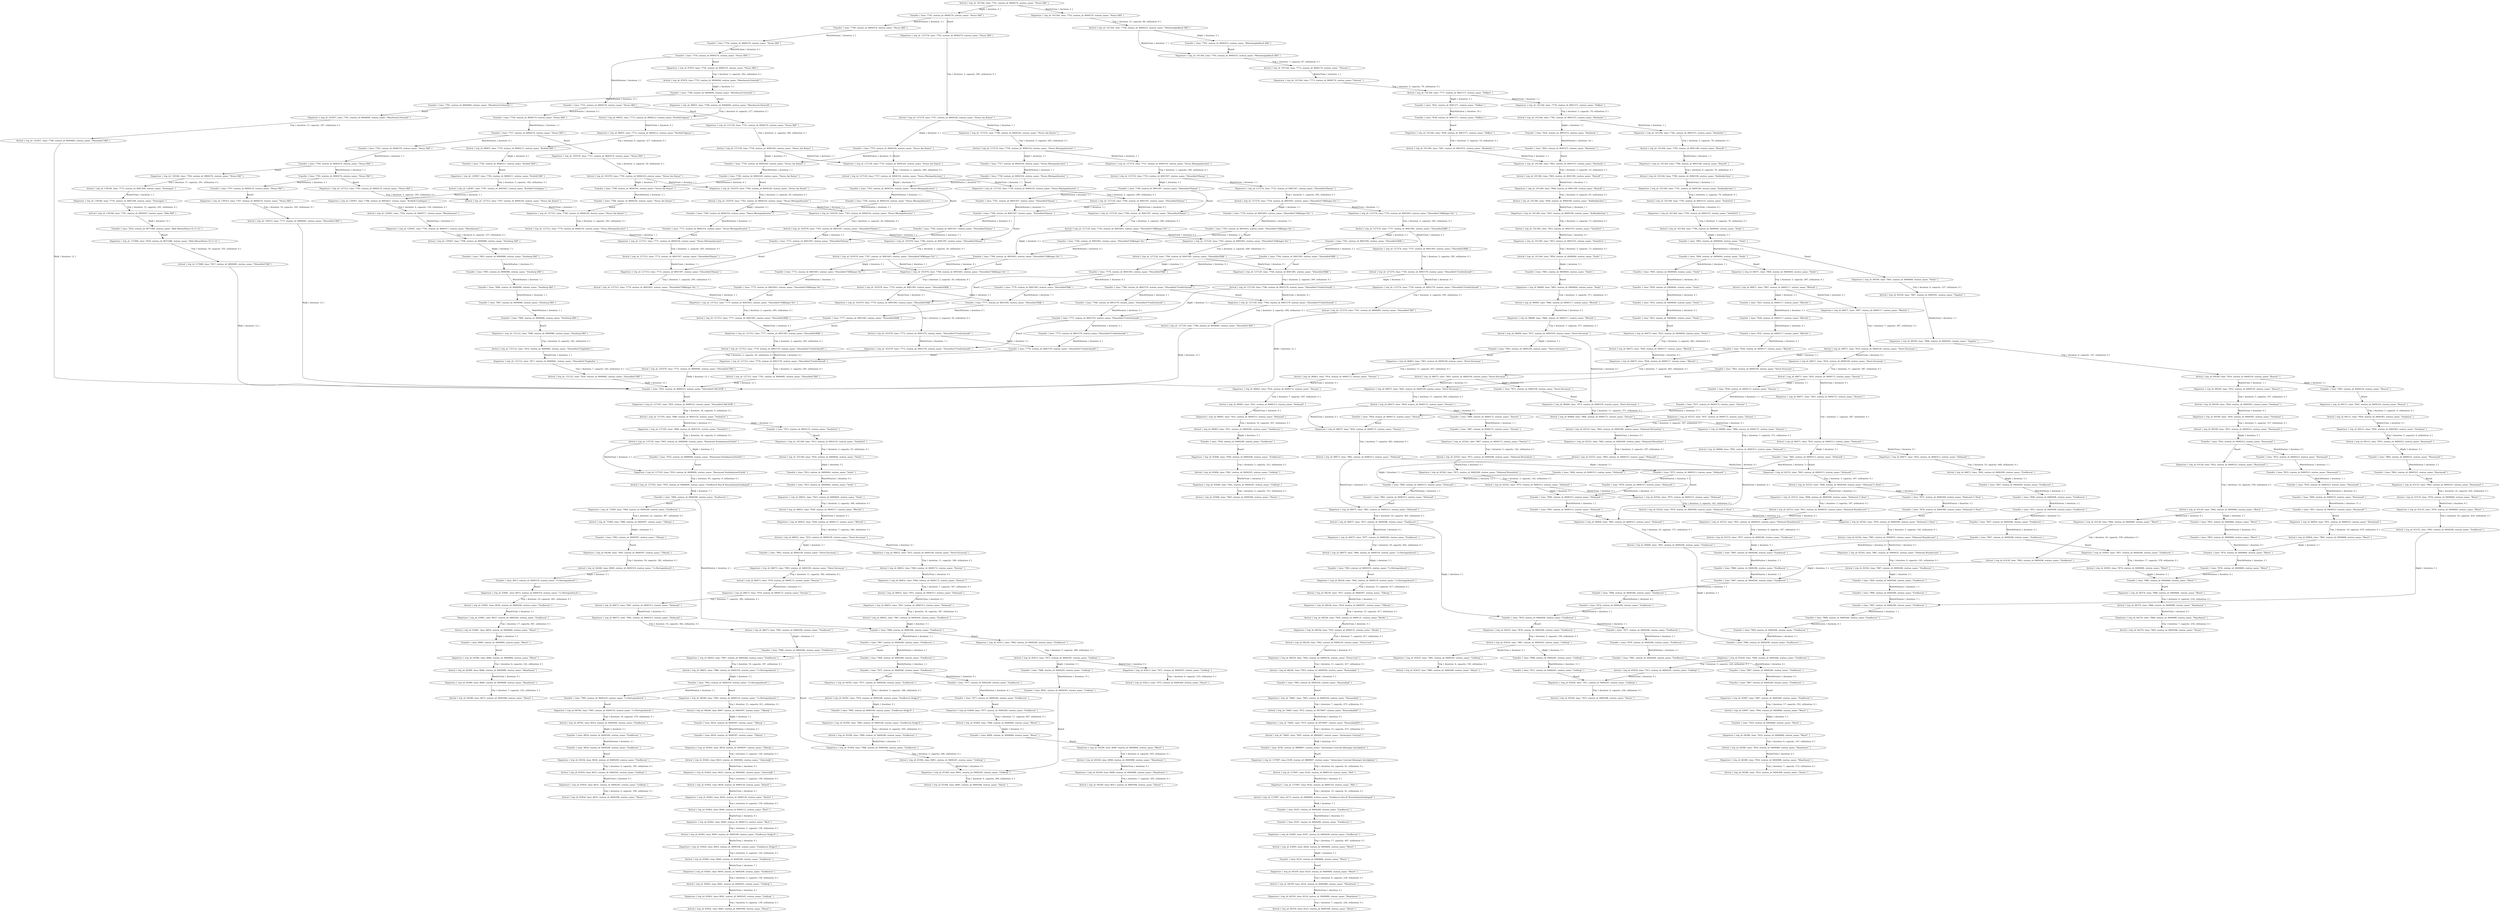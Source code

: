 digraph {
    0 [ label = "Transfer { time: 7806, station_id: 8000086, station_name: \"Duisburg Hbf\" }" ]
    1 [ label = "Departure { trip_id: 62533, time: 7837, station_id: 8400172, station_name: \"Deurne\" }" ]
    2 [ label = "Transfer { time: 7837, station_id: 8400172, station_name: \"Deurne\" }" ]
    3 [ label = "Arrival { trip_id: 62533, time: 7842, station_id: 8400299, station_name: \"Helmond Brouwhuis\" }" ]
    4 [ label = "Departure { trip_id: 62533, time: 7842, station_id: 8400299, station_name: \"Helmond Brouwhuis\" }" ]
    5 [ label = "Arrival { trip_id: 62533, time: 7845, station_id: 8400313, station_name: \"Helmond\" }" ]
    6 [ label = "Departure { trip_id: 62533, time: 7845, station_id: 8400313, station_name: \"Helmond\" }" ]
    7 [ label = "Transfer { time: 7845, station_id: 8400313, station_name: \"Helmond\" }" ]
    8 [ label = "Arrival { trip_id: 62533, time: 7848, station_id: 8400300, station_name: \"Helmond \\'t Hout\" }" ]
    9 [ label = "Departure { trip_id: 62533, time: 7848, station_id: 8400300, station_name: \"Helmond \\'t Hout\" }" ]
    10 [ label = "Arrival { trip_id: 62533, time: 7851, station_id: 8400035, station_name: \"Helmond Brandevoort\" }" ]
    11 [ label = "Departure { trip_id: 62533, time: 7851, station_id: 8400035, station_name: \"Helmond Brandevoort\" }" ]
    12 [ label = "Arrival { trip_id: 62533, time: 7857, station_id: 8400206, station_name: \"Eindhoven\" }" ]
    13 [ label = "Transfer { time: 7866, station_id: 8400206, station_name: \"Eindhoven\" }" ]
    14 [ label = "Departure { trip_id: 62542, time: 7867, station_id: 8400172, station_name: \"Deurne\" }" ]
    15 [ label = "Transfer { time: 7867, station_id: 8400172, station_name: \"Deurne\" }" ]
    16 [ label = "Arrival { trip_id: 62542, time: 7872, station_id: 8400299, station_name: \"Helmond Brouwhuis\" }" ]
    17 [ label = "Departure { trip_id: 62542, time: 7872, station_id: 8400299, station_name: \"Helmond Brouwhuis\" }" ]
    18 [ label = "Arrival { trip_id: 62542, time: 7875, station_id: 8400313, station_name: \"Helmond\" }" ]
    19 [ label = "Departure { trip_id: 62542, time: 7875, station_id: 8400313, station_name: \"Helmond\" }" ]
    20 [ label = "Transfer { time: 7875, station_id: 8400313, station_name: \"Helmond\" }" ]
    21 [ label = "Arrival { trip_id: 62542, time: 7878, station_id: 8400300, station_name: \"Helmond \\'t Hout\" }" ]
    22 [ label = "Departure { trip_id: 62542, time: 7878, station_id: 8400300, station_name: \"Helmond \\'t Hout\" }" ]
    23 [ label = "Transfer { time: 7878, station_id: 8400300, station_name: \"Helmond \\'t Hout\" }" ]
    24 [ label = "Arrival { trip_id: 62542, time: 7881, station_id: 8400035, station_name: \"Helmond Brandevoort\" }" ]
    25 [ label = "Departure { trip_id: 62542, time: 7881, station_id: 8400035, station_name: \"Helmond Brandevoort\" }" ]
    26 [ label = "Arrival { trip_id: 62542, time: 7887, station_id: 8400206, station_name: \"Eindhoven\" }" ]
    27 [ label = "Transfer { time: 7896, station_id: 8400206, station_name: \"Eindhoven\" }" ]
    28 [ label = "Transfer { time: 7895, station_id: 8400206, station_name: \"Eindhoven\" }" ]
    29 [ label = "Transfer { time: 7865, station_id: 8400206, station_name: \"Eindhoven\" }" ]
    30 [ label = "Transfer { time: 7875, station_id: 8400300, station_name: \"Helmond \\'t Hout\" }" ]
    31 [ label = "Transfer { time: 7878, station_id: 8400313, station_name: \"Helmond\" }" ]
    32 [ label = "Transfer { time: 7848, station_id: 8400313, station_name: \"Helmond\" }" ]
    33 [ label = "Departure { trip_id: 63069, time: 7977, station_id: 8400206, station_name: \"Eindhoven\" }" ]
    34 [ label = "Transfer { time: 7977, station_id: 8400206, station_name: \"Eindhoven\" }" ]
    35 [ label = "Arrival { trip_id: 63069, time: 7994, station_id: 8400684, station_name: \"Weert\" }" ]
    36 [ label = "Departure { trip_id: 63081, time: 8015, station_id: 8400319, station_name: \"\\'s-Hertogenbosch\" }" ]
    37 [ label = "Transfer { time: 8015, station_id: 8400319, station_name: \"\\'s-Hertogenbosch\" }" ]
    38 [ label = "Arrival { trip_id: 63081, time: 8034, station_id: 8400206, station_name: \"Eindhoven\" }" ]
    39 [ label = "Departure { trip_id: 63081, time: 8037, station_id: 8400206, station_name: \"Eindhoven\" }" ]
    40 [ label = "Arrival { trip_id: 63081, time: 8054, station_id: 8400684, station_name: \"Weert\" }" ]
    41 [ label = "Departure { trip_id: 63093, time: 7857, station_id: 8400206, station_name: \"Eindhoven\" }" ]
    42 [ label = "Transfer { time: 7857, station_id: 8400206, station_name: \"Eindhoven\" }" ]
    43 [ label = "Arrival { trip_id: 63093, time: 7874, station_id: 8400684, station_name: \"Weert\" }" ]
    44 [ label = "Transfer { time: 7874, station_id: 8400684, station_name: \"Weert\" }" ]
    45 [ label = "Departure { trip_id: 63095, time: 8187, station_id: 8400206, station_name: \"Eindhoven\" }" ]
    46 [ label = "Transfer { time: 8187, station_id: 8400206, station_name: \"Eindhoven\" }" ]
    47 [ label = "Arrival { trip_id: 63095, time: 8204, station_id: 8400684, station_name: \"Weert\" }" ]
    48 [ label = "Departure { trip_id: 63097, time: 7887, station_id: 8400206, station_name: \"Eindhoven\" }" ]
    49 [ label = "Transfer { time: 7887, station_id: 8400206, station_name: \"Eindhoven\" }" ]
    50 [ label = "Arrival { trip_id: 63097, time: 7904, station_id: 8400684, station_name: \"Weert\" }" ]
    51 [ label = "Transfer { time: 7860, station_id: 8400523, station_name: \"Roermond\" }" ]
    52 [ label = "Transfer { time: 7832, station_id: 8400523, station_name: \"Roermond\" }" ]
    53 [ label = "Departure { trip_id: 63128, time: 7832, station_id: 8400523, station_name: \"Roermond\" }" ]
    54 [ label = "Transfer { time: 7832, station_id: 8400523, station_name: \"Roermond\" }" ]
    55 [ label = "Arrival { trip_id: 63128, time: 7846, station_id: 8400684, station_name: \"Weert\" }" ]
    56 [ label = "Departure { trip_id: 63128, time: 7846, station_id: 8400684, station_name: \"Weert\" }" ]
    57 [ label = "Arrival { trip_id: 63128, time: 7862, station_id: 8400206, station_name: \"Eindhoven\" }" ]
    58 [ label = "Transfer { time: 7867, station_id: 8400206, station_name: \"Eindhoven\" }" ]
    59 [ label = "Departure { trip_id: 63135, time: 7862, station_id: 8400523, station_name: \"Roermond\" }" ]
    60 [ label = "Transfer { time: 7862, station_id: 8400523, station_name: \"Roermond\" }" ]
    61 [ label = "Arrival { trip_id: 63135, time: 7876, station_id: 8400684, station_name: \"Weert\" }" ]
    62 [ label = "Departure { trip_id: 63135, time: 7876, station_id: 8400684, station_name: \"Weert\" }" ]
    63 [ label = "Transfer { time: 7876, station_id: 8400684, station_name: \"Weert\" }" ]
    64 [ label = "Arrival { trip_id: 63135, time: 7892, station_id: 8400206, station_name: \"Eindhoven\" }" ]
    65 [ label = "Transfer { time: 7897, station_id: 8400206, station_name: \"Eindhoven\" }" ]
    66 [ label = "Departure { trip_id: 64246, time: 7993, station_id: 8400597, station_name: \"Tilburg\" }" ]
    67 [ label = "Transfer { time: 7993, station_id: 8400597, station_name: \"Tilburg\" }" ]
    68 [ label = "Arrival { trip_id: 64246, time: 8009, station_id: 8400319, station_name: \"\\'s-Hertogenbosch\" }" ]
    69 [ label = "Departure { trip_id: 64349, time: 8000, station_id: 8400684, station_name: \"Weert\" }" ]
    70 [ label = "Transfer { time: 8000, station_id: 8400684, station_name: \"Weert\" }" ]
    71 [ label = "Arrival { trip_id: 64349, time: 8006, station_id: 8400088, station_name: \"Maarheeze\" }" ]
    72 [ label = "Departure { trip_id: 64349, time: 8006, station_id: 8400088, station_name: \"Maarheeze\" }" ]
    73 [ label = "Arrival { trip_id: 64349, time: 8013, station_id: 8400308, station_name: \"Heeze\" }" ]
    74 [ label = "Departure { trip_id: 64359, time: 8210, station_id: 8400684, station_name: \"Weert\" }" ]
    75 [ label = "Transfer { time: 8210, station_id: 8400684, station_name: \"Weert\" }" ]
    76 [ label = "Arrival { trip_id: 64359, time: 8216, station_id: 8400088, station_name: \"Maarheeze\" }" ]
    77 [ label = "Departure { trip_id: 64359, time: 8216, station_id: 8400088, station_name: \"Maarheeze\" }" ]
    78 [ label = "Arrival { trip_id: 64359, time: 8223, station_id: 8400308, station_name: \"Heeze\" }" ]
    79 [ label = "Transfer { time: 7851, station_id: 8400206, station_name: \"Eindhoven\" }" ]
    80 [ label = "Transfer { time: 7881, station_id: 8400206, station_name: \"Eindhoven\" }" ]
    81 [ label = "Departure { trip_id: 64374, time: 7880, station_id: 8400684, station_name: \"Weert\" }" ]
    82 [ label = "Transfer { time: 7880, station_id: 8400684, station_name: \"Weert\" }" ]
    83 [ label = "Arrival { trip_id: 64374, time: 7886, station_id: 8400088, station_name: \"Maarheeze\" }" ]
    84 [ label = "Departure { trip_id: 64374, time: 7886, station_id: 8400088, station_name: \"Maarheeze\" }" ]
    85 [ label = "Arrival { trip_id: 64374, time: 7893, station_id: 8400308, station_name: \"Heeze\" }" ]
    86 [ label = "Transfer { time: 7898, station_id: 8400245, station_name: \"Geldrop\" }" ]
    87 [ label = "Departure { trip_id: 64380, time: 7910, station_id: 8400684, station_name: \"Weert\" }" ]
    88 [ label = "Transfer { time: 7910, station_id: 8400684, station_name: \"Weert\" }" ]
    89 [ label = "Arrival { trip_id: 64380, time: 7916, station_id: 8400088, station_name: \"Maarheeze\" }" ]
    90 [ label = "Departure { trip_id: 64380, time: 7916, station_id: 8400088, station_name: \"Maarheeze\" }" ]
    91 [ label = "Arrival { trip_id: 64380, time: 7923, station_id: 8400308, station_name: \"Heeze\" }" ]
    92 [ label = "Transfer { time: 7988, station_id: 8400245, station_name: \"Geldrop\" }" ]
    93 [ label = "Departure { trip_id: 64389, time: 8060, station_id: 8400684, station_name: \"Weert\" }" ]
    94 [ label = "Transfer { time: 8060, station_id: 8400684, station_name: \"Weert\" }" ]
    95 [ label = "Arrival { trip_id: 64389, time: 8066, station_id: 8400088, station_name: \"Maarheeze\" }" ]
    96 [ label = "Departure { trip_id: 64389, time: 8066, station_id: 8400088, station_name: \"Maarheeze\" }" ]
    97 [ label = "Arrival { trip_id: 64389, time: 8073, station_id: 8400308, station_name: \"Heeze\" }" ]
    98 [ label = "Departure { trip_id: 64391, time: 7971, station_id: 8400206, station_name: \"Eindhoven\" }" ]
    99 [ label = "Transfer { time: 7971, station_id: 8400206, station_name: \"Eindhoven\" }" ]
    100 [ label = "Arrival { trip_id: 64391, time: 7974, station_id: 8400196, station_name: \"Eindhoven Strijp-S\" }" ]
    101 [ label = "Departure { trip_id: 65394, time: 7985, station_id: 8400196, station_name: \"Eindhoven Strijp-S\" }" ]
    102 [ label = "Transfer { time: 7985, station_id: 8400196, station_name: \"Eindhoven Strijp-S\" }" ]
    103 [ label = "Arrival { trip_id: 65394, time: 7989, station_id: 8400206, station_name: \"Eindhoven\" }" ]
    104 [ label = "Departure { trip_id: 65394, time: 7996, station_id: 8400206, station_name: \"Eindhoven\" }" ]
    105 [ label = "Transfer { time: 7996, station_id: 8400206, station_name: \"Eindhoven\" }" ]
    106 [ label = "Arrival { trip_id: 65394, time: 8001, station_id: 8400245, station_name: \"Geldrop\" }" ]
    107 [ label = "Departure { trip_id: 65394, time: 8001, station_id: 8400245, station_name: \"Geldrop\" }" ]
    108 [ label = "Transfer { time: 8001, station_id: 8400245, station_name: \"Geldrop\" }" ]
    109 [ label = "Arrival { trip_id: 65394, time: 8005, station_id: 8400308, station_name: \"Heeze\" }" ]
    110 [ label = "Departure { trip_id: 65402, time: 8018, station_id: 8400597, station_name: \"Tilburg\" }" ]
    111 [ label = "Transfer { time: 8018, station_id: 8400597, station_name: \"Tilburg\" }" ]
    112 [ label = "Arrival { trip_id: 65402, time: 8023, station_id: 8400482, station_name: \"Oisterwijk\" }" ]
    113 [ label = "Departure { trip_id: 65402, time: 8023, station_id: 8400482, station_name: \"Oisterwijk\" }" ]
    114 [ label = "Arrival { trip_id: 65402, time: 8030, station_id: 8400129, station_name: \"Boxtel\" }" ]
    115 [ label = "Departure { trip_id: 65402, time: 8034, station_id: 8400129, station_name: \"Boxtel\" }" ]
    116 [ label = "Arrival { trip_id: 65402, time: 8040, station_id: 8400112, station_name: \"Best\" }" ]
    117 [ label = "Departure { trip_id: 65402, time: 8040, station_id: 8400112, station_name: \"Best\" }" ]
    118 [ label = "Arrival { trip_id: 65402, time: 8045, station_id: 8400196, station_name: \"Eindhoven Strijp-S\" }" ]
    119 [ label = "Departure { trip_id: 65402, time: 8045, station_id: 8400196, station_name: \"Eindhoven Strijp-S\" }" ]
    120 [ label = "Arrival { trip_id: 65402, time: 8049, station_id: 8400206, station_name: \"Eindhoven\" }" ]
    121 [ label = "Departure { trip_id: 65402, time: 8056, station_id: 8400206, station_name: \"Eindhoven\" }" ]
    122 [ label = "Arrival { trip_id: 65402, time: 8061, station_id: 8400245, station_name: \"Geldrop\" }" ]
    123 [ label = "Departure { trip_id: 65402, time: 8061, station_id: 8400245, station_name: \"Geldrop\" }" ]
    124 [ label = "Arrival { trip_id: 65402, time: 8065, station_id: 8400308, station_name: \"Heeze\" }" ]
    125 [ label = "Departure { trip_id: 65406, time: 7936, station_id: 8400206, station_name: \"Eindhoven\" }" ]
    126 [ label = "Transfer { time: 7936, station_id: 8400206, station_name: \"Eindhoven\" }" ]
    127 [ label = "Arrival { trip_id: 65406, time: 7941, station_id: 8400245, station_name: \"Geldrop\" }" ]
    128 [ label = "Departure { trip_id: 65406, time: 7941, station_id: 8400245, station_name: \"Geldrop\" }" ]
    129 [ label = "Arrival { trip_id: 65406, time: 7945, station_id: 8400308, station_name: \"Heeze\" }" ]
    130 [ label = "Departure { trip_id: 65413, time: 7966, station_id: 8400206, station_name: \"Eindhoven\" }" ]
    131 [ label = "Transfer { time: 7966, station_id: 8400206, station_name: \"Eindhoven\" }" ]
    132 [ label = "Arrival { trip_id: 65413, time: 7971, station_id: 8400245, station_name: \"Geldrop\" }" ]
    133 [ label = "Departure { trip_id: 65413, time: 7971, station_id: 8400245, station_name: \"Geldrop\" }" ]
    134 [ label = "Arrival { trip_id: 65413, time: 7975, station_id: 8400308, station_name: \"Heeze\" }" ]
    135 [ label = "Departure { trip_id: 65429, time: 7906, station_id: 8400206, station_name: \"Eindhoven\" }" ]
    136 [ label = "Transfer { time: 7906, station_id: 8400206, station_name: \"Eindhoven\" }" ]
    137 [ label = "Arrival { trip_id: 65429, time: 7911, station_id: 8400245, station_name: \"Geldrop\" }" ]
    138 [ label = "Departure { trip_id: 65429, time: 7911, station_id: 8400245, station_name: \"Geldrop\" }" ]
    139 [ label = "Transfer { time: 7911, station_id: 8400245, station_name: \"Geldrop\" }" ]
    140 [ label = "Arrival { trip_id: 65429, time: 7915, station_id: 8400308, station_name: \"Heeze\" }" ]
    141 [ label = "Departure { trip_id: 65435, time: 7876, station_id: 8400206, station_name: \"Eindhoven\" }" ]
    142 [ label = "Transfer { time: 7876, station_id: 8400206, station_name: \"Eindhoven\" }" ]
    143 [ label = "Arrival { trip_id: 65435, time: 7881, station_id: 8400245, station_name: \"Geldrop\" }" ]
    144 [ label = "Departure { trip_id: 65435, time: 7881, station_id: 8400245, station_name: \"Geldrop\" }" ]
    145 [ label = "Arrival { trip_id: 65435, time: 7885, station_id: 8400308, station_name: \"Heeze\" }" ]
    146 [ label = "Departure { trip_id: 65454, time: 8026, station_id: 8400206, station_name: \"Eindhoven\" }" ]
    147 [ label = "Transfer { time: 8026, station_id: 8400206, station_name: \"Eindhoven\" }" ]
    148 [ label = "Arrival { trip_id: 65454, time: 8031, station_id: 8400245, station_name: \"Geldrop\" }" ]
    149 [ label = "Departure { trip_id: 65454, time: 8031, station_id: 8400245, station_name: \"Geldrop\" }" ]
    150 [ label = "Arrival { trip_id: 65454, time: 8035, station_id: 8400308, station_name: \"Heeze\" }" ]
    151 [ label = "Transfer { time: 7898, station_id: 8400206, station_name: \"Eindhoven\" }" ]
    152 [ label = "Departure { trip_id: 66782, time: 7995, station_id: 8400319, station_name: \"\\'s-Hertogenbosch\" }" ]
    153 [ label = "Transfer { time: 7995, station_id: 8400319, station_name: \"\\'s-Hertogenbosch\" }" ]
    154 [ label = "Arrival { trip_id: 66782, time: 8014, station_id: 8400206, station_name: \"Eindhoven\" }" ]
    155 [ label = "Transfer { time: 7840, station_id: 8400523, station_name: \"Roermond\" }" ]
    156 [ label = "Transfer { time: 7855, station_id: 8400684, station_name: \"Weert\" }" ]
    157 [ label = "Transfer { time: 7868, station_id: 8400206, station_name: \"Eindhoven\" }" ]
    158 [ label = "Transfer { time: 8187, station_id: 8400206, station_name: \"Eindhoven\" }" ]
    159 [ label = "Transfer { time: 7977, station_id: 8400206, station_name: \"Eindhoven\" }" ]
    160 [ label = "Departure { trip_id: 66854, time: 7851, station_id: 8400523, station_name: \"Roermond\" }" ]
    161 [ label = "Transfer { time: 7851, station_id: 8400523, station_name: \"Roermond\" }" ]
    162 [ label = "Arrival { trip_id: 66854, time: 7865, station_id: 8400684, station_name: \"Weert\" }" ]
    163 [ label = "Transfer { time: 7865, station_id: 8400684, station_name: \"Weert\" }" ]
    164 [ label = "Transfer { time: 7887, station_id: 8400206, station_name: \"Eindhoven\" }" ]
    165 [ label = "Transfer { time: 7857, station_id: 8400206, station_name: \"Eindhoven\" }" ]
    166 [ label = "Departure { trip_id: 68236, time: 7902, station_id: 8400319, station_name: \"\\'s-Hertogenbosch\" }" ]
    167 [ label = "Transfer { time: 7902, station_id: 8400319, station_name: \"\\'s-Hertogenbosch\" }" ]
    168 [ label = "Arrival { trip_id: 68236, time: 7917, station_id: 8400597, station_name: \"Tilburg\" }" ]
    169 [ label = "Departure { trip_id: 68236, time: 7918, station_id: 8400597, station_name: \"Tilburg\" }" ]
    170 [ label = "Arrival { trip_id: 68236, time: 7930, station_id: 8400131, station_name: \"Breda\" }" ]
    171 [ label = "Departure { trip_id: 68236, time: 7935, station_id: 8400131, station_name: \"Breda\" }" ]
    172 [ label = "Arrival { trip_id: 68236, time: 7942, station_id: 8400218, station_name: \"Etten-Leur\" }" ]
    173 [ label = "Departure { trip_id: 68236, time: 7942, station_id: 8400218, station_name: \"Etten-Leur\" }" ]
    174 [ label = "Arrival { trip_id: 68236, time: 7953, station_id: 8400526, station_name: \"Roosendaal\" }" ]
    175 [ label = "Departure { trip_id: 68246, time: 7992, station_id: 8400319, station_name: \"\\'s-Hertogenbosch\" }" ]
    176 [ label = "Transfer { time: 7992, station_id: 8400319, station_name: \"\\'s-Hertogenbosch\" }" ]
    177 [ label = "Arrival { trip_id: 68246, time: 8007, station_id: 8400597, station_name: \"Tilburg\" }" ]
    178 [ label = "Transfer { time: 8014, station_id: 8400597, station_name: \"Tilburg\" }" ]
    179 [ label = "Transfer { time: 7879, station_id: 8400206, station_name: \"Eindhoven\" }" ]
    180 [ label = "Transfer { time: 7890, station_id: 8400313, station_name: \"Helmond\" }" ]
    181 [ label = "Transfer { time: 7849, station_id: 8400206, station_name: \"Eindhoven\" }" ]
    182 [ label = "Transfer { time: 7860, station_id: 8400313, station_name: \"Helmond\" }" ]
    183 [ label = "Transfer { time: 7866, station_id: 8400172, station_name: \"Deurne\" }" ]
    184 [ label = "Transfer { time: 7836, station_id: 8400172, station_name: \"Deurne\" }" ]
    185 [ label = "Transfer { time: 7825, station_id: 8400117, station_name: \"Blerick\" }" ]
    186 [ label = "Transfer { time: 7969, station_id: 8400206, station_name: \"Eindhoven\" }" ]
    187 [ label = "Departure { trip_id: 68452, time: 7923, station_id: 8400644, station_name: \"Venlo\" }" ]
    188 [ label = "Transfer { time: 7923, station_id: 8400644, station_name: \"Venlo\" }" ]
    189 [ label = "Arrival { trip_id: 68452, time: 7926, station_id: 8400117, station_name: \"Blerick\" }" ]
    190 [ label = "Departure { trip_id: 68452, time: 7926, station_id: 8400117, station_name: \"Blerick\" }" ]
    191 [ label = "Arrival { trip_id: 68452, time: 7933, station_id: 8400339, station_name: \"Horst-Sevenum\" }" ]
    192 [ label = "Departure { trip_id: 68452, time: 7933, station_id: 8400339, station_name: \"Horst-Sevenum\" }" ]
    193 [ label = "Arrival { trip_id: 68452, time: 7944, station_id: 8400172, station_name: \"Deurne\" }" ]
    194 [ label = "Departure { trip_id: 68452, time: 7944, station_id: 8400172, station_name: \"Deurne\" }" ]
    195 [ label = "Arrival { trip_id: 68452, time: 7951, station_id: 8400313, station_name: \"Helmond\" }" ]
    196 [ label = "Departure { trip_id: 68452, time: 7951, station_id: 8400313, station_name: \"Helmond\" }" ]
    197 [ label = "Arrival { trip_id: 68452, time: 7961, station_id: 8400206, station_name: \"Eindhoven\" }" ]
    198 [ label = "Departure { trip_id: 68452, time: 7967, station_id: 8400206, station_name: \"Eindhoven\" }" ]
    199 [ label = "Transfer { time: 7967, station_id: 8400206, station_name: \"Eindhoven\" }" ]
    200 [ label = "Arrival { trip_id: 68452, time: 7986, station_id: 8400319, station_name: \"\\'s-Hertogenbosch\" }" ]
    201 [ label = "Departure { trip_id: 68463, time: 7903, station_id: 8400339, station_name: \"Horst-Sevenum\" }" ]
    202 [ label = "Transfer { time: 7903, station_id: 8400339, station_name: \"Horst-Sevenum\" }" ]
    203 [ label = "Arrival { trip_id: 68463, time: 7914, station_id: 8400172, station_name: \"Deurne\" }" ]
    204 [ label = "Departure { trip_id: 68463, time: 7914, station_id: 8400172, station_name: \"Deurne\" }" ]
    205 [ label = "Arrival { trip_id: 68463, time: 7921, station_id: 8400313, station_name: \"Helmond\" }" ]
    206 [ label = "Departure { trip_id: 68463, time: 7921, station_id: 8400313, station_name: \"Helmond\" }" ]
    207 [ label = "Arrival { trip_id: 68463, time: 7931, station_id: 8400206, station_name: \"Eindhoven\" }" ]
    208 [ label = "Departure { trip_id: 68469, time: 7863, station_id: 8400644, station_name: \"Venlo\" }" ]
    209 [ label = "Transfer { time: 7863, station_id: 8400644, station_name: \"Venlo\" }" ]
    210 [ label = "Arrival { trip_id: 68469, time: 7866, station_id: 8400117, station_name: \"Blerick\" }" ]
    211 [ label = "Departure { trip_id: 68469, time: 7866, station_id: 8400117, station_name: \"Blerick\" }" ]
    212 [ label = "Arrival { trip_id: 68469, time: 7873, station_id: 8400339, station_name: \"Horst-Sevenum\" }" ]
    213 [ label = "Departure { trip_id: 68469, time: 7873, station_id: 8400339, station_name: \"Horst-Sevenum\" }" ]
    214 [ label = "Transfer { time: 7873, station_id: 8400339, station_name: \"Horst-Sevenum\" }" ]
    215 [ label = "Arrival { trip_id: 68469, time: 7884, station_id: 8400172, station_name: \"Deurne\" }" ]
    216 [ label = "Departure { trip_id: 68469, time: 7884, station_id: 8400172, station_name: \"Deurne\" }" ]
    217 [ label = "Arrival { trip_id: 68469, time: 7891, station_id: 8400313, station_name: \"Helmond\" }" ]
    218 [ label = "Departure { trip_id: 68469, time: 7891, station_id: 8400313, station_name: \"Helmond\" }" ]
    219 [ label = "Transfer { time: 7891, station_id: 8400313, station_name: \"Helmond\" }" ]
    220 [ label = "Arrival { trip_id: 68469, time: 7901, station_id: 8400206, station_name: \"Eindhoven\" }" ]
    221 [ label = "Departure { trip_id: 68471, time: 7804, station_id: 8400644, station_name: \"Venlo\" }" ]
    222 [ label = "Transfer { time: 7804, station_id: 8400644, station_name: \"Venlo\" }" ]
    223 [ label = "Arrival { trip_id: 68471, time: 7807, station_id: 8400117, station_name: \"Blerick\" }" ]
    224 [ label = "Departure { trip_id: 68471, time: 7807, station_id: 8400117, station_name: \"Blerick\" }" ]
    225 [ label = "Arrival { trip_id: 68471, time: 7814, station_id: 8400339, station_name: \"Horst-Sevenum\" }" ]
    226 [ label = "Departure { trip_id: 68471, time: 7814, station_id: 8400339, station_name: \"Horst-Sevenum\" }" ]
    227 [ label = "Arrival { trip_id: 68471, time: 7825, station_id: 8400172, station_name: \"Deurne\" }" ]
    228 [ label = "Departure { trip_id: 68471, time: 7825, station_id: 8400172, station_name: \"Deurne\" }" ]
    229 [ label = "Arrival { trip_id: 68471, time: 7832, station_id: 8400313, station_name: \"Helmond\" }" ]
    230 [ label = "Departure { trip_id: 68471, time: 7832, station_id: 8400313, station_name: \"Helmond\" }" ]
    231 [ label = "Arrival { trip_id: 68471, time: 7842, station_id: 8400206, station_name: \"Eindhoven\" }" ]
    232 [ label = "Transfer { time: 7847, station_id: 8400206, station_name: \"Eindhoven\" }" ]
    233 [ label = "Departure { trip_id: 68473, time: 7963, station_id: 8400339, station_name: \"Horst-Sevenum\" }" ]
    234 [ label = "Transfer { time: 7963, station_id: 8400339, station_name: \"Horst-Sevenum\" }" ]
    235 [ label = "Arrival { trip_id: 68473, time: 7974, station_id: 8400172, station_name: \"Deurne\" }" ]
    236 [ label = "Departure { trip_id: 68473, time: 7974, station_id: 8400172, station_name: \"Deurne\" }" ]
    237 [ label = "Arrival { trip_id: 68473, time: 7981, station_id: 8400313, station_name: \"Helmond\" }" ]
    238 [ label = "Departure { trip_id: 68473, time: 7981, station_id: 8400313, station_name: \"Helmond\" }" ]
    239 [ label = "Arrival { trip_id: 68473, time: 7991, station_id: 8400206, station_name: \"Eindhoven\" }" ]
    240 [ label = "Departure { trip_id: 68475, time: 7833, station_id: 8400644, station_name: \"Venlo\" }" ]
    241 [ label = "Transfer { time: 7833, station_id: 8400644, station_name: \"Venlo\" }" ]
    242 [ label = "Arrival { trip_id: 68475, time: 7836, station_id: 8400117, station_name: \"Blerick\" }" ]
    243 [ label = "Departure { trip_id: 68475, time: 7836, station_id: 8400117, station_name: \"Blerick\" }" ]
    244 [ label = "Transfer { time: 7836, station_id: 8400117, station_name: \"Blerick\" }" ]
    245 [ label = "Arrival { trip_id: 68475, time: 7843, station_id: 8400339, station_name: \"Horst-Sevenum\" }" ]
    246 [ label = "Departure { trip_id: 68475, time: 7843, station_id: 8400339, station_name: \"Horst-Sevenum\" }" ]
    247 [ label = "Transfer { time: 7843, station_id: 8400339, station_name: \"Horst-Sevenum\" }" ]
    248 [ label = "Arrival { trip_id: 68475, time: 7854, station_id: 8400172, station_name: \"Deurne\" }" ]
    249 [ label = "Departure { trip_id: 68475, time: 7854, station_id: 8400172, station_name: \"Deurne\" }" ]
    250 [ label = "Transfer { time: 7854, station_id: 8400172, station_name: \"Deurne\" }" ]
    251 [ label = "Arrival { trip_id: 68475, time: 7861, station_id: 8400313, station_name: \"Helmond\" }" ]
    252 [ label = "Departure { trip_id: 68475, time: 7861, station_id: 8400313, station_name: \"Helmond\" }" ]
    253 [ label = "Transfer { time: 7861, station_id: 8400313, station_name: \"Helmond\" }" ]
    254 [ label = "Arrival { trip_id: 68475, time: 7871, station_id: 8400206, station_name: \"Eindhoven\" }" ]
    255 [ label = "Departure { trip_id: 68475, time: 7877, station_id: 8400206, station_name: \"Eindhoven\" }" ]
    256 [ label = "Transfer { time: 7877, station_id: 8400206, station_name: \"Eindhoven\" }" ]
    257 [ label = "Arrival { trip_id: 68475, time: 7896, station_id: 8400319, station_name: \"\\'s-Hertogenbosch\" }" ]
    258 [ label = "Transfer { time: 7833, station_id: 8400523, station_name: \"Roermond\" }" ]
    259 [ label = "Transfer { time: 7829, station_id: 8400644, station_name: \"Venlo\" }" ]
    260 [ label = "Transfer { time: 7832, station_id: 8400117, station_name: \"Blerick\" }" ]
    261 [ label = "Transfer { time: 7834, station_id: 8400523, station_name: \"Roermond\" }" ]
    262 [ label = "Departure { trip_id: 69109, time: 7803, station_id: 8400644, station_name: \"Venlo\" }" ]
    263 [ label = "Transfer { time: 7803, station_id: 8400644, station_name: \"Venlo\" }" ]
    264 [ label = "Arrival { trip_id: 69109, time: 7807, station_id: 8400591, station_name: \"Tegelen\" }" ]
    265 [ label = "Departure { trip_id: 69109, time: 7808, station_id: 8400591, station_name: \"Tegelen\" }" ]
    266 [ label = "Arrival { trip_id: 69109, time: 7814, station_id: 8400518, station_name: \"Reuver\" }" ]
    267 [ label = "Departure { trip_id: 69109, time: 7815, station_id: 8400518, station_name: \"Reuver\" }" ]
    268 [ label = "Arrival { trip_id: 69109, time: 7820, station_id: 8400583, station_name: \"Swalmen\" }" ]
    269 [ label = "Departure { trip_id: 69109, time: 7820, station_id: 8400583, station_name: \"Swalmen\" }" ]
    270 [ label = "Arrival { trip_id: 69109, time: 7825, station_id: 8400523, station_name: \"Roermond\" }" ]
    271 [ label = "Transfer { time: 7828, station_id: 8400117, station_name: \"Blerick\" }" ]
    272 [ label = "Transfer { time: 7833, station_id: 8400644, station_name: \"Venlo\" }" ]
    273 [ label = "Departure { trip_id: 69112, time: 7845, station_id: 8400518, station_name: \"Reuver\" }" ]
    274 [ label = "Transfer { time: 7845, station_id: 8400518, station_name: \"Reuver\" }" ]
    275 [ label = "Arrival { trip_id: 69112, time: 7850, station_id: 8400583, station_name: \"Swalmen\" }" ]
    276 [ label = "Departure { trip_id: 69112, time: 7850, station_id: 8400583, station_name: \"Swalmen\" }" ]
    277 [ label = "Arrival { trip_id: 69112, time: 7855, station_id: 8400523, station_name: \"Roermond\" }" ]
    278 [ label = "Transfer { time: 7923, station_id: 8400644, station_name: \"Venlo\" }" ]
    279 [ label = "Departure { trip_id: 73569, time: 7964, station_id: 8400206, station_name: \"Eindhoven\" }" ]
    280 [ label = "Transfer { time: 7964, station_id: 8400206, station_name: \"Eindhoven\" }" ]
    281 [ label = "Arrival { trip_id: 73569, time: 7986, station_id: 8400597, station_name: \"Tilburg\" }" ]
    282 [ label = "Transfer { time: 8024, station_id: 8400206, station_name: \"Eindhoven\" }" ]
    283 [ label = "Transfer { time: 7904, station_id: 8400206, station_name: \"Eindhoven\" }" ]
    284 [ label = "Transfer { time: 7874, station_id: 8400206, station_name: \"Eindhoven\" }" ]
    285 [ label = "Departure { trip_id: 74661, time: 7965, station_id: 8400526, station_name: \"Roosendaal\" }" ]
    286 [ label = "Transfer { time: 7965, station_id: 8400526, station_name: \"Roosendaal\" }" ]
    287 [ label = "Arrival { trip_id: 74661, time: 7972, station_id: 8479007, station_name: \"Roosendaal(fr)\" }" ]
    288 [ label = "Departure { trip_id: 74661, time: 7972, station_id: 8479007, station_name: \"Roosendaal(fr)\" }" ]
    289 [ label = "Arrival { trip_id: 74661, time: 7995, station_id: 8800007, station_name: \"Antwerpen Centraal\" }" ]
    290 [ label = "Transfer { time: 7748, station_id: 8000274, station_name: \"Neuss Hbf\" }" ]
    291 [ label = "Departure { trip_id: 96955, time: 7766, station_id: 8004694, station_name: \"Meerbusch-Osterath\" }" ]
    292 [ label = "Transfer { time: 7766, station_id: 8004694, station_name: \"Meerbusch-Osterath\" }" ]
    293 [ label = "Arrival { trip_id: 96955, time: 7772, station_id: 8000212, station_name: \"Krefeld-Oppum\" }" ]
    294 [ label = "Departure { trip_id: 96955, time: 7772, station_id: 8000212, station_name: \"Krefeld-Oppum\" }" ]
    295 [ label = "Arrival { trip_id: 96955, time: 7776, station_id: 8000211, station_name: \"Krefeld Hbf\" }" ]
    296 [ label = "Transfer { time: 7805, station_id: 8000086, station_name: \"Duisburg Hbf\" }" ]
    297 [ label = "Departure { trip_id: 97655, time: 7750, station_id: 8000274, station_name: \"Neuss Hbf\" }" ]
    298 [ label = "Transfer { time: 7750, station_id: 8000274, station_name: \"Neuss Hbf\" }" ]
    299 [ label = "Arrival { trip_id: 97655, time: 7755, station_id: 8004694, station_name: \"Meerbusch-Osterath\" }" ]
    300 [ label = "Departure { trip_id: 101079, time: 7757, station_id: 8000274, station_name: \"Neuss Hbf\" }" ]
    301 [ label = "Transfer { time: 7757, station_id: 8000274, station_name: \"Neuss Hbf\" }" ]
    302 [ label = "Arrival { trip_id: 101079, time: 7759, station_id: 8004320, station_name: \"Neuss Am Kaiser\" }" ]
    303 [ label = "Departure { trip_id: 101079, time: 7760, station_id: 8004320, station_name: \"Neuss Am Kaiser\" }" ]
    304 [ label = "Transfer { time: 7760, station_id: 8004320, station_name: \"Neuss Am Kaiser\" }" ]
    305 [ label = "Arrival { trip_id: 101079, time: 7762, station_id: 8004316, station_name: \"Neuss Rheinparkcenter\" }" ]
    306 [ label = "Departure { trip_id: 101079, time: 7763, station_id: 8004316, station_name: \"Neuss Rheinparkcenter\" }" ]
    307 [ label = "Transfer { time: 7763, station_id: 8004316, station_name: \"Neuss Rheinparkcenter\" }" ]
    308 [ label = "Arrival { trip_id: 101079, time: 7765, station_id: 8001597, station_name: \"Düsseldorf-Hamm\" }" ]
    309 [ label = "Departure { trip_id: 101079, time: 7766, station_id: 8001597, station_name: \"Düsseldorf-Hamm\" }" ]
    310 [ label = "Transfer { time: 7766, station_id: 8001597, station_name: \"Düsseldorf-Hamm\" }" ]
    311 [ label = "Arrival { trip_id: 101079, time: 7767, station_id: 8001603, station_name: \"Düsseldorf Völklinger Str.\" }" ]
    312 [ label = "Departure { trip_id: 101079, time: 7768, station_id: 8001603, station_name: \"Düsseldorf Völklinger Str.\" }" ]
    313 [ label = "Transfer { time: 7768, station_id: 8001603, station_name: \"Düsseldorf Völklinger Str.\" }" ]
    314 [ label = "Arrival { trip_id: 101079, time: 7770, station_id: 8001585, station_name: \"Düsseldorf-Bilk\" }" ]
    315 [ label = "Departure { trip_id: 101079, time: 7770, station_id: 8001585, station_name: \"Düsseldorf-Bilk\" }" ]
    316 [ label = "Transfer { time: 7770, station_id: 8001585, station_name: \"Düsseldorf-Bilk\" }" ]
    317 [ label = "Arrival { trip_id: 101079, time: 7772, station_id: 8001579, station_name: \"Düsseldorf Friedrichstadt\" }" ]
    318 [ label = "Departure { trip_id: 101079, time: 7773, station_id: 8001579, station_name: \"Düsseldorf Friedrichstadt\" }" ]
    319 [ label = "Transfer { time: 7773, station_id: 8001579, station_name: \"Düsseldorf Friedrichstadt\" }" ]
    320 [ label = "Arrival { trip_id: 101079, time: 7775, station_id: 8000085, station_name: \"Düsseldorf Hbf\" }" ]
    321 [ label = "Transfer { time: 7768, station_id: 8001579, station_name: \"Düsseldorf Friedrichstadt\" }" ]
    322 [ label = "Transfer { time: 7770, station_id: 8001585, station_name: \"Düsseldorf-Bilk\" }" ]
    323 [ label = "Transfer { time: 7772, station_id: 8001603, station_name: \"Düsseldorf Völklinger Str.\" }" ]
    324 [ label = "Transfer { time: 7757, station_id: 8004316, station_name: \"Neuss Rheinparkcenter\" }" ]
    325 [ label = "Transfer { time: 7759, station_id: 8004320, station_name: \"Neuss Am Kaiser\" }" ]
    326 [ label = "Transfer { time: 7763, station_id: 8000274, station_name: \"Neuss Hbf\" }" ]
    327 [ label = "Departure { trip_id: 101340, time: 7838, station_id: 8001571, station_name: \"Dülken\" }" ]
    328 [ label = "Transfer { time: 7838, station_id: 8001571, station_name: \"Dülken\" }" ]
    329 [ label = "Arrival { trip_id: 101340, time: 7841, station_id: 8001072, station_name: \"Boisheim\" }" ]
    330 [ label = "Departure { trip_id: 101340, time: 7842, station_id: 8001072, station_name: \"Boisheim\" }" ]
    331 [ label = "Transfer { time: 7842, station_id: 8001072, station_name: \"Boisheim\" }" ]
    332 [ label = "Arrival { trip_id: 101340, time: 7845, station_id: 8001180, station_name: \"Breyell\" }" ]
    333 [ label = "Departure { trip_id: 101340, time: 7846, station_id: 8001180, station_name: \"Breyell\" }" ]
    334 [ label = "Arrival { trip_id: 101340, time: 7850, station_id: 8000190, station_name: \"Kaldenkirchen\" }" ]
    335 [ label = "Departure { trip_id: 101340, time: 7851, station_id: 8000190, station_name: \"Kaldenkirchen\" }" ]
    336 [ label = "Arrival { trip_id: 101340, time: 7853, station_id: 8003155, station_name: \"Venlo(Gr)\" }" ]
    337 [ label = "Departure { trip_id: 101340, time: 7853, station_id: 8003155, station_name: \"Venlo(Gr)\" }" ]
    338 [ label = "Arrival { trip_id: 101340, time: 7856, station_id: 8400644, station_name: \"Venlo\" }" ]
    339 [ label = "Arrival { trip_id: 101344, time: 7741, station_id: 8000274, station_name: \"Neuss Hbf\" }" ]
    340 [ label = "Departure { trip_id: 101344, time: 7743, station_id: 8000274, station_name: \"Neuss Hbf\" }" ]
    341 [ label = "Arrival { trip_id: 101344, time: 7758, station_id: 8000253, station_name: \"Mönchengladbach Hbf\" }" ]
    342 [ label = "Departure { trip_id: 101344, time: 7765, station_id: 8000253, station_name: \"Mönchengladbach Hbf\" }" ]
    343 [ label = "Transfer { time: 7765, station_id: 8000253, station_name: \"Mönchengladbach Hbf\" }" ]
    344 [ label = "Arrival { trip_id: 101344, time: 7772, station_id: 8000174, station_name: \"Viersen\" }" ]
    345 [ label = "Departure { trip_id: 101344, time: 7773, station_id: 8000174, station_name: \"Viersen\" }" ]
    346 [ label = "Arrival { trip_id: 101344, time: 7777, station_id: 8001571, station_name: \"Dülken\" }" ]
    347 [ label = "Departure { trip_id: 101344, time: 7778, station_id: 8001571, station_name: \"Dülken\" }" ]
    348 [ label = "Arrival { trip_id: 101344, time: 7781, station_id: 8001072, station_name: \"Boisheim\" }" ]
    349 [ label = "Departure { trip_id: 101344, time: 7782, station_id: 8001072, station_name: \"Boisheim\" }" ]
    350 [ label = "Arrival { trip_id: 101344, time: 7785, station_id: 8001180, station_name: \"Breyell\" }" ]
    351 [ label = "Departure { trip_id: 101344, time: 7786, station_id: 8001180, station_name: \"Breyell\" }" ]
    352 [ label = "Arrival { trip_id: 101344, time: 7790, station_id: 8000190, station_name: \"Kaldenkirchen\" }" ]
    353 [ label = "Departure { trip_id: 101344, time: 7791, station_id: 8000190, station_name: \"Kaldenkirchen\" }" ]
    354 [ label = "Arrival { trip_id: 101344, time: 7793, station_id: 8003155, station_name: \"Venlo(Gr)\" }" ]
    355 [ label = "Departure { trip_id: 101344, time: 7793, station_id: 8003155, station_name: \"Venlo(Gr)\" }" ]
    356 [ label = "Arrival { trip_id: 101344, time: 7796, station_id: 8400644, station_name: \"Venlo\" }" ]
    357 [ label = "Departure { trip_id: 101349, time: 7913, station_id: 8003155, station_name: \"Venlo(Gr)\" }" ]
    358 [ label = "Transfer { time: 7913, station_id: 8003155, station_name: \"Venlo(Gr)\" }" ]
    359 [ label = "Arrival { trip_id: 101349, time: 7916, station_id: 8400644, station_name: \"Venlo\" }" ]
    360 [ label = "Transfer { time: 7805, station_id: 8400644, station_name: \"Venlo\" }" ]
    361 [ label = "Transfer { time: 7818, station_id: 8001072, station_name: \"Boisheim\" }" ]
    362 [ label = "Transfer { time: 7822, station_id: 8001571, station_name: \"Dülken\" }" ]
    363 [ label = "Departure { trip_id: 101857, time: 7781, station_id: 8004694, station_name: \"Meerbusch-Osterath\" }" ]
    364 [ label = "Transfer { time: 7781, station_id: 8004694, station_name: \"Meerbusch-Osterath\" }" ]
    365 [ label = "Arrival { trip_id: 101857, time: 7796, station_id: 8000085, station_name: \"Düsseldorf Hbf\" }" ]
    366 [ label = "Transfer { time: 7750, station_id: 8000274, station_name: \"Neuss Hbf\" }" ]
    367 [ label = "Transfer { time: 7775, station_id: 8001579, station_name: \"Düsseldorf Friedrichstadt\" }" ]
    368 [ label = "Transfer { time: 7777, station_id: 8001585, station_name: \"Düsseldorf-Bilk\" }" ]
    369 [ label = "Transfer { time: 7759, station_id: 8001603, station_name: \"Düsseldorf Völklinger Str.\" }" ]
    370 [ label = "Transfer { time: 7761, station_id: 8001597, station_name: \"Düsseldorf-Hamm\" }" ]
    371 [ label = "Transfer { time: 7764, station_id: 8004316, station_name: \"Neuss Rheinparkcenter\" }" ]
    372 [ label = "Transfer { time: 7766, station_id: 8004320, station_name: \"Neuss Am Kaiser\" }" ]
    373 [ label = "Departure { trip_id: 127129, time: 7752, station_id: 8000274, station_name: \"Neuss Hbf\" }" ]
    374 [ label = "Transfer { time: 7752, station_id: 8000274, station_name: \"Neuss Hbf\" }" ]
    375 [ label = "Arrival { trip_id: 127129, time: 7754, station_id: 8004320, station_name: \"Neuss Am Kaiser\" }" ]
    376 [ label = "Departure { trip_id: 127129, time: 7755, station_id: 8004320, station_name: \"Neuss Am Kaiser\" }" ]
    377 [ label = "Transfer { time: 7755, station_id: 8004320, station_name: \"Neuss Am Kaiser\" }" ]
    378 [ label = "Arrival { trip_id: 127129, time: 7757, station_id: 8004316, station_name: \"Neuss Rheinparkcenter\" }" ]
    379 [ label = "Departure { trip_id: 127129, time: 7758, station_id: 8004316, station_name: \"Neuss Rheinparkcenter\" }" ]
    380 [ label = "Transfer { time: 7758, station_id: 8004316, station_name: \"Neuss Rheinparkcenter\" }" ]
    381 [ label = "Arrival { trip_id: 127129, time: 7760, station_id: 8001597, station_name: \"Düsseldorf-Hamm\" }" ]
    382 [ label = "Departure { trip_id: 127129, time: 7760, station_id: 8001597, station_name: \"Düsseldorf-Hamm\" }" ]
    383 [ label = "Transfer { time: 7760, station_id: 8001597, station_name: \"Düsseldorf-Hamm\" }" ]
    384 [ label = "Arrival { trip_id: 127129, time: 7762, station_id: 8001603, station_name: \"Düsseldorf Völklinger Str.\" }" ]
    385 [ label = "Departure { trip_id: 127129, time: 7762, station_id: 8001603, station_name: \"Düsseldorf Völklinger Str.\" }" ]
    386 [ label = "Transfer { time: 7762, station_id: 8001603, station_name: \"Düsseldorf Völklinger Str.\" }" ]
    387 [ label = "Arrival { trip_id: 127129, time: 7764, station_id: 8001585, station_name: \"Düsseldorf-Bilk\" }" ]
    388 [ label = "Departure { trip_id: 127129, time: 7764, station_id: 8001585, station_name: \"Düsseldorf-Bilk\" }" ]
    389 [ label = "Transfer { time: 7764, station_id: 8001585, station_name: \"Düsseldorf-Bilk\" }" ]
    390 [ label = "Arrival { trip_id: 127129, time: 7766, station_id: 8001579, station_name: \"Düsseldorf Friedrichstadt\" }" ]
    391 [ label = "Departure { trip_id: 127129, time: 7766, station_id: 8001579, station_name: \"Düsseldorf Friedrichstadt\" }" ]
    392 [ label = "Transfer { time: 7766, station_id: 8001579, station_name: \"Düsseldorf Friedrichstadt\" }" ]
    393 [ label = "Arrival { trip_id: 127129, time: 7768, station_id: 8000085, station_name: \"Düsseldorf Hbf\" }" ]
    394 [ label = "Departure { trip_id: 127274, time: 7745, station_id: 8000274, station_name: \"Neuss Hbf\" }" ]
    395 [ label = "Transfer { time: 7745, station_id: 8000274, station_name: \"Neuss Hbf\" }" ]
    396 [ label = "Arrival { trip_id: 127274, time: 7747, station_id: 8004320, station_name: \"Neuss Am Kaiser\" }" ]
    397 [ label = "Departure { trip_id: 127274, time: 7748, station_id: 8004320, station_name: \"Neuss Am Kaiser\" }" ]
    398 [ label = "Arrival { trip_id: 127274, time: 7750, station_id: 8004316, station_name: \"Neuss Rheinparkcenter\" }" ]
    399 [ label = "Departure { trip_id: 127274, time: 7751, station_id: 8004316, station_name: \"Neuss Rheinparkcenter\" }" ]
    400 [ label = "Arrival { trip_id: 127274, time: 7752, station_id: 8001597, station_name: \"Düsseldorf-Hamm\" }" ]
    401 [ label = "Departure { trip_id: 127274, time: 7753, station_id: 8001597, station_name: \"Düsseldorf-Hamm\" }" ]
    402 [ label = "Arrival { trip_id: 127274, time: 7754, station_id: 8001603, station_name: \"Düsseldorf Völklinger Str.\" }" ]
    403 [ label = "Departure { trip_id: 127274, time: 7755, station_id: 8001603, station_name: \"Düsseldorf Völklinger Str.\" }" ]
    404 [ label = "Arrival { trip_id: 127274, time: 7757, station_id: 8001585, station_name: \"Düsseldorf-Bilk\" }" ]
    405 [ label = "Departure { trip_id: 127274, time: 7757, station_id: 8001585, station_name: \"Düsseldorf-Bilk\" }" ]
    406 [ label = "Arrival { trip_id: 127274, time: 7759, station_id: 8001579, station_name: \"Düsseldorf Friedrichstadt\" }" ]
    407 [ label = "Departure { trip_id: 127274, time: 7759, station_id: 8001579, station_name: \"Düsseldorf Friedrichstadt\" }" ]
    408 [ label = "Arrival { trip_id: 127274, time: 7761, station_id: 8000085, station_name: \"Düsseldorf Hbf\" }" ]
    409 [ label = "Departure { trip_id: 127312, time: 7765, station_id: 8000274, station_name: \"Neuss Hbf\" }" ]
    410 [ label = "Transfer { time: 7765, station_id: 8000274, station_name: \"Neuss Hbf\" }" ]
    411 [ label = "Arrival { trip_id: 127312, time: 7767, station_id: 8004320, station_name: \"Neuss Am Kaiser\" }" ]
    412 [ label = "Departure { trip_id: 127312, time: 7768, station_id: 8004320, station_name: \"Neuss Am Kaiser\" }" ]
    413 [ label = "Transfer { time: 7768, station_id: 8004320, station_name: \"Neuss Am Kaiser\" }" ]
    414 [ label = "Arrival { trip_id: 127312, time: 7770, station_id: 8004316, station_name: \"Neuss Rheinparkcenter\" }" ]
    415 [ label = "Departure { trip_id: 127312, time: 7771, station_id: 8004316, station_name: \"Neuss Rheinparkcenter\" }" ]
    416 [ label = "Transfer { time: 7771, station_id: 8004316, station_name: \"Neuss Rheinparkcenter\" }" ]
    417 [ label = "Arrival { trip_id: 127312, time: 7772, station_id: 8001597, station_name: \"Düsseldorf-Hamm\" }" ]
    418 [ label = "Departure { trip_id: 127312, time: 7773, station_id: 8001597, station_name: \"Düsseldorf-Hamm\" }" ]
    419 [ label = "Transfer { time: 7773, station_id: 8001597, station_name: \"Düsseldorf-Hamm\" }" ]
    420 [ label = "Arrival { trip_id: 127312, time: 7774, station_id: 8001603, station_name: \"Düsseldorf Völklinger Str.\" }" ]
    421 [ label = "Departure { trip_id: 127312, time: 7775, station_id: 8001603, station_name: \"Düsseldorf Völklinger Str.\" }" ]
    422 [ label = "Transfer { time: 7775, station_id: 8001603, station_name: \"Düsseldorf Völklinger Str.\" }" ]
    423 [ label = "Arrival { trip_id: 127312, time: 7777, station_id: 8001585, station_name: \"Düsseldorf-Bilk\" }" ]
    424 [ label = "Departure { trip_id: 127312, time: 7777, station_id: 8001585, station_name: \"Düsseldorf-Bilk\" }" ]
    425 [ label = "Transfer { time: 7777, station_id: 8001585, station_name: \"Düsseldorf-Bilk\" }" ]
    426 [ label = "Arrival { trip_id: 127312, time: 7779, station_id: 8001579, station_name: \"Düsseldorf Friedrichstadt\" }" ]
    427 [ label = "Departure { trip_id: 127312, time: 7779, station_id: 8001579, station_name: \"Düsseldorf Friedrichstadt\" }" ]
    428 [ label = "Transfer { time: 7779, station_id: 8001579, station_name: \"Düsseldorf Friedrichstadt\" }" ]
    429 [ label = "Arrival { trip_id: 127312, time: 7781, station_id: 8000085, station_name: \"Düsseldorf Hbf\" }" ]
    430 [ label = "Transfer { time: 7756, station_id: 8000274, station_name: \"Neuss Hbf\" }" ]
    431 [ label = "Transfer { time: 7762, station_id: 8001585, station_name: \"Düsseldorf-Bilk\" }" ]
    432 [ label = "Transfer { time: 7764, station_id: 8001603, station_name: \"Düsseldorf Völklinger Str.\" }" ]
    433 [ label = "Transfer { time: 7766, station_id: 8001597, station_name: \"Düsseldorf-Hamm\" }" ]
    434 [ label = "Transfer { time: 7769, station_id: 8004316, station_name: \"Neuss Rheinparkcenter\" }" ]
    435 [ label = "Transfer { time: 7807, station_id: 8000086, station_name: \"Duisburg Hbf\" }" ]
    436 [ label = "Departure { trip_id: 129567, time: 7782, station_id: 8000211, station_name: \"Krefeld Hbf\" }" ]
    437 [ label = "Transfer { time: 7782, station_id: 8000211, station_name: \"Krefeld Hbf\" }" ]
    438 [ label = "Arrival { trip_id: 129567, time: 7787, station_id: 8003427, station_name: \"Krefeld-Uerdingen\" }" ]
    439 [ label = "Departure { trip_id: 129567, time: 7788, station_id: 8003427, station_name: \"Krefeld-Uerdingen\" }" ]
    440 [ label = "Arrival { trip_id: 129567, time: 7792, station_id: 8000317, station_name: \"Rheinhausen\" }" ]
    441 [ label = "Departure { trip_id: 129567, time: 7792, station_id: 8000317, station_name: \"Rheinhausen\" }" ]
    442 [ label = "Arrival { trip_id: 129567, time: 7798, station_id: 8000086, station_name: \"Duisburg Hbf\" }" ]
    443 [ label = "Departure { trip_id: 130184, time: 7764, station_id: 8000274, station_name: \"Neuss Hbf\" }" ]
    444 [ label = "Transfer { time: 7764, station_id: 8000274, station_name: \"Neuss Hbf\" }" ]
    445 [ label = "Arrival { trip_id: 130184, time: 7775, station_id: 8001506, station_name: \"Dormagen\" }" ]
    446 [ label = "Departure { trip_id: 130184, time: 7776, station_id: 8001506, station_name: \"Dormagen\" }" ]
    447 [ label = "Arrival { trip_id: 130184, time: 7791, station_id: 8000207, station_name: \"Köln Hbf\" }" ]
    448 [ label = "Departure { trip_id: 130553, time: 7767, station_id: 8000274, station_name: \"Neuss Hbf\" }" ]
    449 [ label = "Transfer { time: 7767, station_id: 8000274, station_name: \"Neuss Hbf\" }" ]
    450 [ label = "Arrival { trip_id: 130553, time: 7777, station_id: 8000085, station_name: \"Düsseldorf Hbf\" }" ]
    451 [ label = "Departure { trip_id: 131122, time: 7808, station_id: 8000086, station_name: \"Duisburg Hbf\" }" ]
    452 [ label = "Transfer { time: 7808, station_id: 8000086, station_name: \"Duisburg Hbf\" }" ]
    453 [ label = "Arrival { trip_id: 131122, time: 7816, station_id: 8000082, station_name: \"Düsseldorf Flughafen\" }" ]
    454 [ label = "Departure { trip_id: 131122, time: 7817, station_id: 8000082, station_name: \"Düsseldorf Flughafen\" }" ]
    455 [ label = "Arrival { trip_id: 131122, time: 7824, station_id: 8000085, station_name: \"Düsseldorf Hbf\" }" ]
    456 [ label = "Departure { trip_id: 137097, time: 8100, station_id: 8889007, station_name: \"Antwerpen Centraal (Koningin Astridplein)\" }" ]
    457 [ label = "Transfer { time: 8100, station_id: 8889007, station_name: \"Antwerpen Centraal (Koningin Astridplein)\" }" ]
    458 [ label = "Arrival { trip_id: 137097, time: 8142, station_id: 8800124, station_name: \"Mol\" }" ]
    459 [ label = "Departure { trip_id: 137097, time: 8142, station_id: 8800124, station_name: \"Mol\" }" ]
    460 [ label = "Arrival { trip_id: 137097, time: 8175, station_id: 8489009, station_name: \"Eindhoven Bus JF Kennedylaan/Limbopad\" }" ]
    461 [ label = "Departure { trip_id: 137105, time: 7855, station_id: 8089323, station_name: \"Düsseldorf Hbf ZOB\" }" ]
    462 [ label = "Transfer { time: 7855, station_id: 8089323, station_name: \"Düsseldorf Hbf ZOB\" }" ]
    463 [ label = "Arrival { trip_id: 137105, time: 7889, station_id: 8003155, station_name: \"Venlo(Gr)\" }" ]
    464 [ label = "Departure { trip_id: 137105, time: 7889, station_id: 8003155, station_name: \"Venlo(Gr)\" }" ]
    465 [ label = "Arrival { trip_id: 137105, time: 7905, station_id: 8489008, station_name: \"Roermond Stadskantoor/Outlet\" }" ]
    466 [ label = "Departure { trip_id: 137105, time: 7910, station_id: 8489008, station_name: \"Roermond Stadskantoor/Outlet\" }" ]
    467 [ label = "Transfer { time: 7910, station_id: 8489008, station_name: \"Roermond Stadskantoor/Outlet\" }" ]
    468 [ label = "Arrival { trip_id: 137105, time: 7955, station_id: 8489009, station_name: \"Eindhoven Bus JF Kennedylaan/Limbopad\" }" ]
    469 [ label = "Transfer { time: 7805, station_id: 8000086, station_name: \"Duisburg Hbf\" }" ]
    470 [ label = "Departure { trip_id: 137496, time: 7818, station_id: 8073368, station_name: \"Köln Messe/Deutz Gl.11-12\" }" ]
    471 [ label = "Transfer { time: 7818, station_id: 8073368, station_name: \"Köln Messe/Deutz Gl.11-12\" }" ]
    472 [ label = "Arrival { trip_id: 137496, time: 7837, station_id: 8000085, station_name: \"Düsseldorf Hbf\" }" ]
    2 -> 1 [ label = "Board" ]
    1 -> 3 [ label = "Trip { duration: 5, capacity: 187, utilization: 0 }" ]
    4 -> 5 [ label = "Trip { duration: 3, capacity: 187, utilization: 0 }" ]
    7 -> 6 [ label = "Board" ]
    6 -> 8 [ label = "Trip { duration: 3, capacity: 187, utilization: 0 }" ]
    9 -> 10 [ label = "Trip { duration: 3, capacity: 187, utilization: 0 }" ]
    11 -> 12 [ label = "Trip { duration: 6, capacity: 187, utilization: 0 }" ]
    15 -> 14 [ label = "Board" ]
    14 -> 16 [ label = "Trip { duration: 5, capacity: 142, utilization: 0 }" ]
    17 -> 18 [ label = "Trip { duration: 3, capacity: 142, utilization: 0 }" ]
    20 -> 19 [ label = "Board" ]
    19 -> 21 [ label = "Trip { duration: 3, capacity: 142, utilization: 0 }" ]
    23 -> 22 [ label = "Board" ]
    22 -> 24 [ label = "Trip { duration: 3, capacity: 142, utilization: 0 }" ]
    25 -> 26 [ label = "Trip { duration: 6, capacity: 142, utilization: 0 }" ]
    34 -> 33 [ label = "Board" ]
    33 -> 35 [ label = "Trip { duration: 17, capacity: 497, utilization: 0 }" ]
    37 -> 36 [ label = "Board" ]
    36 -> 38 [ label = "Trip { duration: 19, capacity: 491, utilization: 0 }" ]
    39 -> 40 [ label = "Trip { duration: 17, capacity: 491, utilization: 0 }" ]
    42 -> 41 [ label = "Board" ]
    41 -> 43 [ label = "Trip { duration: 17, capacity: 379, utilization: 0 }" ]
    46 -> 45 [ label = "Board" ]
    45 -> 47 [ label = "Trip { duration: 17, capacity: 407, utilization: 0 }" ]
    49 -> 48 [ label = "Board" ]
    48 -> 50 [ label = "Trip { duration: 17, capacity: 352, utilization: 0 }" ]
    54 -> 53 [ label = "Board" ]
    53 -> 55 [ label = "Trip { duration: 14, capacity: 556, utilization: 0 }" ]
    56 -> 57 [ label = "Trip { duration: 16, capacity: 556, utilization: 0 }" ]
    60 -> 59 [ label = "Board" ]
    59 -> 61 [ label = "Trip { duration: 14, capacity: 424, utilization: 0 }" ]
    62 -> 64 [ label = "Trip { duration: 16, capacity: 424, utilization: 0 }" ]
    67 -> 66 [ label = "Board" ]
    66 -> 68 [ label = "Trip { duration: 16, capacity: 182, utilization: 0 }" ]
    70 -> 69 [ label = "Board" ]
    69 -> 71 [ label = "Trip { duration: 6, capacity: 205, utilization: 0 }" ]
    72 -> 73 [ label = "Trip { duration: 7, capacity: 205, utilization: 0 }" ]
    75 -> 74 [ label = "Board" ]
    74 -> 76 [ label = "Trip { duration: 6, capacity: 226, utilization: 0 }" ]
    77 -> 78 [ label = "Trip { duration: 7, capacity: 226, utilization: 0 }" ]
    82 -> 81 [ label = "Board" ]
    81 -> 83 [ label = "Trip { duration: 6, capacity: 234, utilization: 0 }" ]
    84 -> 85 [ label = "Trip { duration: 7, capacity: 234, utilization: 0 }" ]
    88 -> 87 [ label = "Board" ]
    87 -> 89 [ label = "Trip { duration: 6, capacity: 167, utilization: 0 }" ]
    90 -> 91 [ label = "Trip { duration: 7, capacity: 172, utilization: 0 }" ]
    94 -> 93 [ label = "Board" ]
    93 -> 95 [ label = "Trip { duration: 6, capacity: 222, utilization: 0 }" ]
    96 -> 97 [ label = "Trip { duration: 7, capacity: 222, utilization: 0 }" ]
    99 -> 98 [ label = "Board" ]
    98 -> 100 [ label = "Trip { duration: 3, capacity: 168, utilization: 0 }" ]
    102 -> 101 [ label = "Board" ]
    101 -> 103 [ label = "Trip { duration: 4, capacity: 205, utilization: 0 }" ]
    105 -> 104 [ label = "Board" ]
    104 -> 106 [ label = "Trip { duration: 5, capacity: 206, utilization: 0 }" ]
    108 -> 107 [ label = "Board" ]
    107 -> 109 [ label = "Trip { duration: 4, capacity: 206, utilization: 0 }" ]
    111 -> 110 [ label = "Board" ]
    110 -> 112 [ label = "Trip { duration: 5, capacity: 139, utilization: 0 }" ]
    113 -> 114 [ label = "Trip { duration: 7, capacity: 139, utilization: 0 }" ]
    115 -> 116 [ label = "Trip { duration: 6, capacity: 139, utilization: 0 }" ]
    117 -> 118 [ label = "Trip { duration: 5, capacity: 139, utilization: 0 }" ]
    119 -> 120 [ label = "Trip { duration: 4, capacity: 120, utilization: 0 }" ]
    121 -> 122 [ label = "Trip { duration: 5, capacity: 139, utilization: 0 }" ]
    123 -> 124 [ label = "Trip { duration: 4, capacity: 139, utilization: 0 }" ]
    126 -> 125 [ label = "Board" ]
    125 -> 127 [ label = "Trip { duration: 5, capacity: 312, utilization: 0 }" ]
    128 -> 129 [ label = "Trip { duration: 4, capacity: 312, utilization: 0 }" ]
    131 -> 130 [ label = "Board" ]
    130 -> 132 [ label = "Trip { duration: 5, capacity: 209, utilization: 0 }" ]
    133 -> 134 [ label = "Trip { duration: 4, capacity: 210, utilization: 0 }" ]
    136 -> 135 [ label = "Board" ]
    135 -> 137 [ label = "Trip { duration: 5, capacity: 224, utilization: 0 }" ]
    139 -> 138 [ label = "Board" ]
    138 -> 140 [ label = "Trip { duration: 4, capacity: 224, utilization: 0 }" ]
    142 -> 141 [ label = "Board" ]
    141 -> 143 [ label = "Trip { duration: 5, capacity: 156, utilization: 0 }" ]
    144 -> 145 [ label = "Trip { duration: 4, capacity: 156, utilization: 0 }" ]
    147 -> 146 [ label = "Board" ]
    146 -> 148 [ label = "Trip { duration: 5, capacity: 195, utilization: 0 }" ]
    149 -> 150 [ label = "Trip { duration: 4, capacity: 196, utilization: 0 }" ]
    153 -> 152 [ label = "Board" ]
    152 -> 154 [ label = "Trip { duration: 19, capacity: 370, utilization: 0 }" ]
    161 -> 160 [ label = "Board" ]
    160 -> 162 [ label = "Trip { duration: 14, capacity: 479, utilization: 0 }" ]
    167 -> 166 [ label = "Board" ]
    166 -> 168 [ label = "Trip { duration: 15, capacity: 417, utilization: 0 }" ]
    169 -> 170 [ label = "Trip { duration: 12, capacity: 417, utilization: 0 }" ]
    171 -> 172 [ label = "Trip { duration: 7, capacity: 417, utilization: 0 }" ]
    173 -> 174 [ label = "Trip { duration: 11, capacity: 417, utilization: 0 }" ]
    176 -> 175 [ label = "Board" ]
    175 -> 177 [ label = "Trip { duration: 15, capacity: 411, utilization: 0 }" ]
    188 -> 187 [ label = "Board" ]
    187 -> 189 [ label = "Trip { duration: 3, capacity: 346, utilization: 0 }" ]
    190 -> 191 [ label = "Trip { duration: 7, capacity: 346, utilization: 0 }" ]
    192 -> 193 [ label = "Trip { duration: 11, capacity: 346, utilization: 0 }" ]
    194 -> 195 [ label = "Trip { duration: 7, capacity: 347, utilization: 0 }" ]
    196 -> 197 [ label = "Trip { duration: 10, capacity: 347, utilization: 0 }" ]
    199 -> 198 [ label = "Board" ]
    198 -> 200 [ label = "Trip { duration: 19, capacity: 347, utilization: 0 }" ]
    202 -> 201 [ label = "Board" ]
    201 -> 203 [ label = "Trip { duration: 11, capacity: 507, utilization: 0 }" ]
    204 -> 205 [ label = "Trip { duration: 7, capacity: 507, utilization: 0 }" ]
    206 -> 207 [ label = "Trip { duration: 10, capacity: 507, utilization: 0 }" ]
    209 -> 208 [ label = "Board" ]
    208 -> 210 [ label = "Trip { duration: 3, capacity: 371, utilization: 0 }" ]
    211 -> 212 [ label = "Trip { duration: 7, capacity: 371, utilization: 0 }" ]
    214 -> 213 [ label = "Board" ]
    213 -> 215 [ label = "Trip { duration: 11, capacity: 371, utilization: 0 }" ]
    216 -> 217 [ label = "Trip { duration: 7, capacity: 371, utilization: 0 }" ]
    219 -> 218 [ label = "Board" ]
    218 -> 220 [ label = "Trip { duration: 10, capacity: 371, utilization: 0 }" ]
    222 -> 221 [ label = "Board" ]
    221 -> 223 [ label = "Trip { duration: 3, capacity: 387, utilization: 0 }" ]
    224 -> 225 [ label = "Trip { duration: 7, capacity: 387, utilization: 0 }" ]
    226 -> 227 [ label = "Trip { duration: 11, capacity: 387, utilization: 0 }" ]
    228 -> 229 [ label = "Trip { duration: 7, capacity: 387, utilization: 0 }" ]
    230 -> 231 [ label = "Trip { duration: 10, capacity: 448, utilization: 0 }" ]
    234 -> 233 [ label = "Board" ]
    233 -> 235 [ label = "Trip { duration: 11, capacity: 382, utilization: 0 }" ]
    236 -> 237 [ label = "Trip { duration: 7, capacity: 382, utilization: 0 }" ]
    238 -> 239 [ label = "Trip { duration: 10, capacity: 382, utilization: 0 }" ]
    241 -> 240 [ label = "Board" ]
    240 -> 242 [ label = "Trip { duration: 3, capacity: 402, utilization: 0 }" ]
    244 -> 243 [ label = "Board" ]
    243 -> 245 [ label = "Trip { duration: 7, capacity: 402, utilization: 0 }" ]
    247 -> 246 [ label = "Board" ]
    246 -> 248 [ label = "Trip { duration: 11, capacity: 402, utilization: 0 }" ]
    250 -> 249 [ label = "Board" ]
    249 -> 251 [ label = "Trip { duration: 7, capacity: 402, utilization: 0 }" ]
    253 -> 252 [ label = "Board" ]
    252 -> 254 [ label = "Trip { duration: 10, capacity: 402, utilization: 0 }" ]
    255 -> 257 [ label = "Trip { duration: 19, capacity: 402, utilization: 0 }" ]
    263 -> 262 [ label = "Board" ]
    262 -> 264 [ label = "Trip { duration: 4, capacity: 337, utilization: 0 }" ]
    265 -> 266 [ label = "Trip { duration: 6, capacity: 337, utilization: 0 }" ]
    267 -> 268 [ label = "Trip { duration: 5, capacity: 337, utilization: 0 }" ]
    269 -> 270 [ label = "Trip { duration: 5, capacity: 337, utilization: 0 }" ]
    274 -> 273 [ label = "Board" ]
    273 -> 275 [ label = "Trip { duration: 5, capacity: 0, utilization: 0 }" ]
    276 -> 277 [ label = "Trip { duration: 5, capacity: 0, utilization: 0 }" ]
    280 -> 279 [ label = "Board" ]
    279 -> 281 [ label = "Trip { duration: 22, capacity: 387, utilization: 0 }" ]
    286 -> 285 [ label = "Board" ]
    285 -> 287 [ label = "Trip { duration: 7, capacity: 473, utilization: 0 }" ]
    288 -> 289 [ label = "Trip { duration: 23, capacity: 473, utilization: 0 }" ]
    292 -> 291 [ label = "Board" ]
    291 -> 293 [ label = "Trip { duration: 6, capacity: 217, utilization: 0 }" ]
    294 -> 295 [ label = "Trip { duration: 4, capacity: 217, utilization: 0 }" ]
    298 -> 297 [ label = "Board" ]
    297 -> 299 [ label = "Trip { duration: 5, capacity: 302, utilization: 0 }" ]
    301 -> 300 [ label = "Board" ]
    300 -> 302 [ label = "Trip { duration: 2, capacity: 20, utilization: 0 }" ]
    304 -> 303 [ label = "Board" ]
    303 -> 305 [ label = "Trip { duration: 2, capacity: 20, utilization: 0 }" ]
    307 -> 306 [ label = "Board" ]
    306 -> 308 [ label = "Trip { duration: 2, capacity: 20, utilization: 0 }" ]
    310 -> 309 [ label = "Board" ]
    309 -> 311 [ label = "Trip { duration: 1, capacity: 20, utilization: 0 }" ]
    313 -> 312 [ label = "Board" ]
    312 -> 314 [ label = "Trip { duration: 2, capacity: 20, utilization: 0 }" ]
    316 -> 315 [ label = "Board" ]
    315 -> 317 [ label = "Trip { duration: 2, capacity: 20, utilization: 0 }" ]
    319 -> 318 [ label = "Board" ]
    318 -> 320 [ label = "Trip { duration: 2, capacity: 20, utilization: 0 }" ]
    328 -> 327 [ label = "Board" ]
    327 -> 329 [ label = "Trip { duration: 3, capacity: 14, utilization: 0 }" ]
    331 -> 330 [ label = "Board" ]
    330 -> 332 [ label = "Trip { duration: 3, capacity: 14, utilization: 0 }" ]
    333 -> 334 [ label = "Trip { duration: 4, capacity: 65, utilization: 0 }" ]
    335 -> 336 [ label = "Trip { duration: 2, capacity: 73, utilization: 0 }" ]
    337 -> 338 [ label = "Trip { duration: 3, capacity: 73, utilization: 0 }" ]
    340 -> 341 [ label = "Trip { duration: 15, capacity: 86, utilization: 0 }" ]
    343 -> 342 [ label = "Board" ]
    342 -> 344 [ label = "Trip { duration: 7, capacity: 87, utilization: 0 }" ]
    345 -> 346 [ label = "Trip { duration: 4, capacity: 79, utilization: 0 }" ]
    347 -> 348 [ label = "Trip { duration: 3, capacity: 79, utilization: 0 }" ]
    349 -> 350 [ label = "Trip { duration: 3, capacity: 79, utilization: 0 }" ]
    351 -> 352 [ label = "Trip { duration: 4, capacity: 79, utilization: 0 }" ]
    353 -> 354 [ label = "Trip { duration: 2, capacity: 79, utilization: 0 }" ]
    355 -> 356 [ label = "Trip { duration: 3, capacity: 79, utilization: 0 }" ]
    358 -> 357 [ label = "Board" ]
    357 -> 359 [ label = "Trip { duration: 3, capacity: 25, utilization: 0 }" ]
    364 -> 363 [ label = "Board" ]
    363 -> 365 [ label = "Trip { duration: 15, capacity: 187, utilization: 0 }" ]
    374 -> 373 [ label = "Board" ]
    373 -> 375 [ label = "Trip { duration: 2, capacity: 200, utilization: 0 }" ]
    377 -> 376 [ label = "Board" ]
    376 -> 378 [ label = "Trip { duration: 2, capacity: 200, utilization: 0 }" ]
    380 -> 379 [ label = "Board" ]
    379 -> 381 [ label = "Trip { duration: 2, capacity: 200, utilization: 0 }" ]
    383 -> 382 [ label = "Board" ]
    382 -> 384 [ label = "Trip { duration: 2, capacity: 200, utilization: 0 }" ]
    386 -> 385 [ label = "Board" ]
    385 -> 387 [ label = "Trip { duration: 2, capacity: 200, utilization: 0 }" ]
    389 -> 388 [ label = "Board" ]
    388 -> 390 [ label = "Trip { duration: 2, capacity: 200, utilization: 0 }" ]
    392 -> 391 [ label = "Board" ]
    391 -> 393 [ label = "Trip { duration: 2, capacity: 200, utilization: 0 }" ]
    395 -> 394 [ label = "Board" ]
    394 -> 396 [ label = "Trip { duration: 2, capacity: 295, utilization: 0 }" ]
    397 -> 398 [ label = "Trip { duration: 2, capacity: 295, utilization: 0 }" ]
    399 -> 400 [ label = "Trip { duration: 1, capacity: 295, utilization: 0 }" ]
    401 -> 402 [ label = "Trip { duration: 1, capacity: 295, utilization: 0 }" ]
    403 -> 404 [ label = "Trip { duration: 2, capacity: 295, utilization: 0 }" ]
    405 -> 406 [ label = "Trip { duration: 2, capacity: 295, utilization: 0 }" ]
    407 -> 408 [ label = "Trip { duration: 2, capacity: 295, utilization: 0 }" ]
    410 -> 409 [ label = "Board" ]
    409 -> 411 [ label = "Trip { duration: 2, capacity: 293, utilization: 0 }" ]
    413 -> 412 [ label = "Board" ]
    412 -> 414 [ label = "Trip { duration: 2, capacity: 293, utilization: 0 }" ]
    416 -> 415 [ label = "Board" ]
    415 -> 417 [ label = "Trip { duration: 1, capacity: 293, utilization: 0 }" ]
    419 -> 418 [ label = "Board" ]
    418 -> 420 [ label = "Trip { duration: 1, capacity: 293, utilization: 0 }" ]
    422 -> 421 [ label = "Board" ]
    421 -> 423 [ label = "Trip { duration: 2, capacity: 293, utilization: 0 }" ]
    425 -> 424 [ label = "Board" ]
    424 -> 426 [ label = "Trip { duration: 2, capacity: 293, utilization: 0 }" ]
    428 -> 427 [ label = "Board" ]
    427 -> 429 [ label = "Trip { duration: 2, capacity: 293, utilization: 0 }" ]
    437 -> 436 [ label = "Board" ]
    436 -> 438 [ label = "Trip { duration: 5, capacity: 182, utilization: 0 }" ]
    439 -> 440 [ label = "Trip { duration: 4, capacity: 159, utilization: 0 }" ]
    441 -> 442 [ label = "Trip { duration: 6, capacity: 157, utilization: 0 }" ]
    444 -> 443 [ label = "Board" ]
    443 -> 445 [ label = "Trip { duration: 11, capacity: 291, utilization: 0 }" ]
    446 -> 447 [ label = "Trip { duration: 15, capacity: 291, utilization: 0 }" ]
    449 -> 448 [ label = "Board" ]
    448 -> 450 [ label = "Trip { duration: 10, capacity: 185, utilization: 0 }" ]
    452 -> 451 [ label = "Board" ]
    451 -> 453 [ label = "Trip { duration: 8, capacity: 162, utilization: 0 }" ]
    454 -> 455 [ label = "Trip { duration: 7, capacity: 162, utilization: 0 }" ]
    457 -> 456 [ label = "Board" ]
    456 -> 458 [ label = "Trip { duration: 42, capacity: 61, utilization: 0 }" ]
    459 -> 460 [ label = "Trip { duration: 33, capacity: 61, utilization: 0 }" ]
    462 -> 461 [ label = "Board" ]
    461 -> 463 [ label = "Trip { duration: 34, capacity: 0, utilization: 0 }" ]
    464 -> 465 [ label = "Trip { duration: 16, capacity: 0, utilization: 0 }" ]
    467 -> 466 [ label = "Board" ]
    466 -> 468 [ label = "Trip { duration: 45, capacity: 0, utilization: 0 }" ]
    471 -> 470 [ label = "Board" ]
    470 -> 472 [ label = "Trip { duration: 19, capacity: 355, utilization: 0 }" ]
    232 -> 181 [ label = "WaitAtStation { duration: 2 }" ]
    181 -> 79 [ label = "WaitAtStation { duration: 2 }" ]
    79 -> 165 [ label = "WaitAtStation { duration: 6 }" ]
    165 -> 42 [ label = "WaitAtStation { duration: 0 }" ]
    42 -> 29 [ label = "WaitAtStation { duration: 8 }" ]
    29 -> 13 [ label = "WaitAtStation { duration: 1 }" ]
    13 -> 58 [ label = "WaitAtStation { duration: 1 }" ]
    58 -> 157 [ label = "WaitAtStation { duration: 1 }" ]
    157 -> 284 [ label = "WaitAtStation { duration: 6 }" ]
    284 -> 142 [ label = "WaitAtStation { duration: 2 }" ]
    142 -> 256 [ label = "WaitAtStation { duration: 1 }" ]
    256 -> 179 [ label = "WaitAtStation { duration: 2 }" ]
    179 -> 80 [ label = "WaitAtStation { duration: 2 }" ]
    80 -> 164 [ label = "WaitAtStation { duration: 6 }" ]
    164 -> 49 [ label = "WaitAtStation { duration: 0 }" ]
    28 -> 27 [ label = "WaitAtStation { duration: 1 }" ]
    27 -> 65 [ label = "WaitAtStation { duration: 1 }" ]
    65 -> 151 [ label = "WaitAtStation { duration: 1 }" ]
    151 -> 283 [ label = "WaitAtStation { duration: 6 }" ]
    283 -> 136 [ label = "WaitAtStation { duration: 2 }" ]
    280 -> 131 [ label = "WaitAtStation { duration: 2 }" ]
    131 -> 199 [ label = "WaitAtStation { duration: 1 }" ]
    199 -> 186 [ label = "WaitAtStation { duration: 2 }" ]
    186 -> 99 [ label = "WaitAtStation { duration: 2 }" ]
    99 -> 159 [ label = "WaitAtStation { duration: 6 }" ]
    159 -> 34 [ label = "WaitAtStation { duration: 0 }" ]
    282 -> 147 [ label = "WaitAtStation { duration: 2 }" ]
    158 -> 46 [ label = "WaitAtStation { duration: 0 }" ]
    12 -> 29 [ label = "Alight { duration: 5 }" ]
    239 -> 105 [ label = "Alight { duration: 5 }" ]
    207 -> 126 [ label = "Alight { duration: 5 }" ]
    57 -> 58 [ label = "Alight { duration: 5 }" ]
    254 -> 142 [ label = "Alight { duration: 5 }" ]
    64 -> 65 [ label = "Alight { duration: 5 }" ]
    197 -> 131 [ label = "Alight { duration: 5 }" ]
    154 -> 282 [ label = "Alight { duration: 5 }" ]
    26 -> 28 [ label = "Alight { duration: 5 }" ]
    231 -> 232 [ label = "Alight { duration: 5 }" ]
    220 -> 136 [ label = "Alight { duration: 5 }" ]
    103 -> 104 [ label = "WaitInTrain { duration: 7 }" ]
    120 -> 121 [ label = "WaitInTrain { duration: 7 }" ]
    254 -> 255 [ label = "WaitInTrain { duration: 6 }" ]
    38 -> 39 [ label = "WaitInTrain { duration: 3 }" ]
    332 -> 333 [ label = "WaitInTrain { duration: 1 }" ]
    350 -> 351 [ label = "WaitInTrain { duration: 1 }" ]
    76 -> 77 [ label = "WaitInTrain { duration: 0 }" ]
    95 -> 96 [ label = "WaitInTrain { duration: 0 }" ]
    83 -> 84 [ label = "WaitInTrain { duration: 0 }" ]
    71 -> 72 [ label = "WaitInTrain { duration: 0 }" ]
    89 -> 90 [ label = "WaitInTrain { duration: 0 }" ]
    465 -> 467 [ label = "Alight { duration: 5 }" ]
    465 -> 466 [ label = "WaitInTrain { duration: 5 }" ]
    344 -> 345 [ label = "WaitInTrain { duration: 1 }" ]
    362 -> 328 [ label = "WaitAtStation { duration: 16 }" ]
    346 -> 362 [ label = "Alight { duration: 5 }" ]
    346 -> 347 [ label = "WaitInTrain { duration: 1 }" ]
    212 -> 202 [ label = "Alight { duration: 5 }" ]
    245 -> 214 [ label = "Alight { duration: 5 }" ]
    225 -> 247 [ label = "Alight { duration: 5 }" ]
    191 -> 234 [ label = "Alight { duration: 5 }" ]
    212 -> 213 [ label = "WaitInTrain { duration: 0 }" ]
    245 -> 246 [ label = "WaitInTrain { duration: 0 }" ]
    225 -> 226 [ label = "WaitInTrain { duration: 0 }" ]
    191 -> 192 [ label = "WaitInTrain { duration: 0 }" ]
    86 -> 139 [ label = "WaitAtStation { duration: 13 }" ]
    92 -> 108 [ label = "WaitAtStation { duration: 13 }" ]
    132 -> 92 [ label = "Alight { duration: 5 }" ]
    143 -> 86 [ label = "Alight { duration: 5 }" ]
    137 -> 138 [ label = "WaitInTrain { duration: 0 }" ]
    122 -> 123 [ label = "WaitInTrain { duration: 0 }" ]
    127 -> 128 [ label = "WaitInTrain { duration: 0 }" ]
    132 -> 133 [ label = "WaitInTrain { duration: 0 }" ]
    148 -> 149 [ label = "WaitInTrain { duration: 0 }" ]
    143 -> 144 [ label = "WaitInTrain { duration: 0 }" ]
    106 -> 107 [ label = "WaitInTrain { duration: 0 }" ]
    172 -> 173 [ label = "WaitInTrain { duration: 0 }" ]
    24 -> 25 [ label = "WaitInTrain { duration: 0 }" ]
    10 -> 11 [ label = "WaitInTrain { duration: 0 }" ]
    438 -> 439 [ label = "WaitInTrain { duration: 1 }" ]
    112 -> 113 [ label = "WaitInTrain { duration: 0 }" ]
    170 -> 171 [ label = "WaitInTrain { duration: 5 }" ]
    392 -> 321 [ label = "WaitAtStation { duration: 2 }" ]
    321 -> 319 [ label = "WaitAtStation { duration: 5 }" ]
    319 -> 367 [ label = "WaitAtStation { duration: 2 }" ]
    367 -> 428 [ label = "WaitAtStation { duration: 4 }" ]
    317 -> 428 [ label = "Alight { duration: 5 }" ]
    406 -> 392 [ label = "Alight { duration: 5 }" ]
    390 -> 319 [ label = "Alight { duration: 5 }" ]
    317 -> 318 [ label = "WaitInTrain { duration: 1 }" ]
    406 -> 407 [ label = "WaitInTrain { duration: 0 }" ]
    390 -> 391 [ label = "WaitInTrain { duration: 0 }" ]
    426 -> 427 [ label = "WaitInTrain { duration: 0 }" ]
    369 -> 386 [ label = "WaitAtStation { duration: 3 }" ]
    386 -> 432 [ label = "WaitAtStation { duration: 2 }" ]
    432 -> 313 [ label = "WaitAtStation { duration: 4 }" ]
    313 -> 323 [ label = "WaitAtStation { duration: 4 }" ]
    323 -> 422 [ label = "WaitAtStation { duration: 3 }" ]
    402 -> 369 [ label = "Alight { duration: 5 }" ]
    311 -> 323 [ label = "Alight { duration: 5 }" ]
    384 -> 313 [ label = "Alight { duration: 5 }" ]
    402 -> 403 [ label = "WaitInTrain { duration: 1 }" ]
    420 -> 421 [ label = "WaitInTrain { duration: 1 }" ]
    311 -> 312 [ label = "WaitInTrain { duration: 1 }" ]
    384 -> 385 [ label = "WaitInTrain { duration: 0 }" ]
    295 -> 437 [ label = "Alight { duration: 4 }" ]
    377 -> 325 [ label = "WaitAtStation { duration: 4 }" ]
    325 -> 304 [ label = "WaitAtStation { duration: 1 }" ]
    304 -> 372 [ label = "WaitAtStation { duration: 6 }" ]
    372 -> 413 [ label = "WaitAtStation { duration: 2 }" ]
    396 -> 377 [ label = "Alight { duration: 5 }" ]
    375 -> 325 [ label = "Alight { duration: 5 }" ]
    302 -> 372 [ label = "Alight { duration: 5 }" ]
    396 -> 397 [ label = "WaitInTrain { duration: 1 }" ]
    375 -> 376 [ label = "WaitInTrain { duration: 1 }" ]
    411 -> 412 [ label = "WaitInTrain { duration: 1 }" ]
    302 -> 303 [ label = "WaitInTrain { duration: 1 }" ]
    458 -> 459 [ label = "WaitInTrain { duration: 0 }" ]
    361 -> 331 [ label = "WaitAtStation { duration: 24 }" ]
    348 -> 361 [ label = "Alight { duration: 5 }" ]
    329 -> 330 [ label = "WaitInTrain { duration: 1 }" ]
    348 -> 349 [ label = "WaitInTrain { duration: 1 }" ]
    30 -> 23 [ label = "WaitAtStation { duration: 3 }" ]
    8 -> 30 [ label = "Alight { duration: 5 }" ]
    21 -> 22 [ label = "WaitInTrain { duration: 0 }" ]
    8 -> 9 [ label = "WaitInTrain { duration: 0 }" ]
    463 -> 358 [ label = "Alight { duration: 5 }" ]
    463 -> 464 [ label = "WaitInTrain { duration: 0 }" ]
    336 -> 337 [ label = "WaitInTrain { duration: 0 }" ]
    354 -> 355 [ label = "WaitInTrain { duration: 0 }" ]
    292 -> 364 [ label = "WaitAtStation { duration: 15 }" ]
    299 -> 292 [ label = "Alight { duration: 5 }" ]
    383 -> 370 [ label = "WaitAtStation { duration: 1 }" ]
    370 -> 310 [ label = "WaitAtStation { duration: 5 }" ]
    310 -> 433 [ label = "WaitAtStation { duration: 0 }" ]
    433 -> 419 [ label = "WaitAtStation { duration: 7 }" ]
    400 -> 383 [ label = "Alight { duration: 5 }" ]
    381 -> 310 [ label = "Alight { duration: 5 }" ]
    308 -> 419 [ label = "Alight { duration: 5 }" ]
    417 -> 418 [ label = "WaitInTrain { duration: 1 }" ]
    400 -> 401 [ label = "WaitInTrain { duration: 1 }" ]
    381 -> 382 [ label = "WaitInTrain { duration: 0 }" ]
    308 -> 309 [ label = "WaitInTrain { duration: 1 }" ]
    341 -> 343 [ label = "Alight { duration: 5 }" ]
    341 -> 342 [ label = "WaitInTrain { duration: 7 }" ]
    264 -> 265 [ label = "WaitInTrain { duration: 1 }" ]
    184 -> 2 [ label = "WaitAtStation { duration: 1 }" ]
    2 -> 250 [ label = "WaitAtStation { duration: 17 }" ]
    183 -> 15 [ label = "WaitAtStation { duration: 1 }" ]
    248 -> 183 [ label = "Alight { duration: 5 }" ]
    227 -> 184 [ label = "Alight { duration: 5 }" ]
    248 -> 249 [ label = "WaitInTrain { duration: 0 }" ]
    227 -> 228 [ label = "WaitInTrain { duration: 0 }" ]
    235 -> 236 [ label = "WaitInTrain { duration: 0 }" ]
    203 -> 204 [ label = "WaitInTrain { duration: 0 }" ]
    215 -> 216 [ label = "WaitInTrain { duration: 0 }" ]
    193 -> 194 [ label = "WaitInTrain { duration: 0 }" ]
    293 -> 294 [ label = "WaitInTrain { duration: 0 }" ]
    445 -> 446 [ label = "WaitInTrain { duration: 1 }" ]
    176 -> 153 [ label = "WaitAtStation { duration: 3 }" ]
    257 -> 167 [ label = "Alight { duration: 5 }" ]
    200 -> 176 [ label = "Alight { duration: 5 }" ]
    68 -> 37 [ label = "Alight { duration: 5 }" ]
    395 -> 290 [ label = "WaitAtStation { duration: 3 }" ]
    290 -> 366 [ label = "WaitAtStation { duration: 2 }" ]
    366 -> 298 [ label = "WaitAtStation { duration: 0 }" ]
    298 -> 374 [ label = "WaitAtStation { duration: 2 }" ]
    374 -> 430 [ label = "WaitAtStation { duration: 4 }" ]
    430 -> 301 [ label = "WaitAtStation { duration: 1 }" ]
    301 -> 326 [ label = "WaitAtStation { duration: 6 }" ]
    326 -> 444 [ label = "WaitAtStation { duration: 1 }" ]
    444 -> 410 [ label = "WaitAtStation { duration: 1 }" ]
    410 -> 449 [ label = "WaitAtStation { duration: 2 }" ]
    339 -> 395 [ label = "Alight { duration: 4 }" ]
    339 -> 340 [ label = "WaitInTrain { duration: 2 }" ]
    440 -> 441 [ label = "WaitInTrain { duration: 0 }" ]
    54 -> 52 [ label = "WaitAtStation { duration: 0 }" ]
    52 -> 258 [ label = "WaitAtStation { duration: 1 }" ]
    258 -> 261 [ label = "WaitAtStation { duration: 1 }" ]
    261 -> 155 [ label = "WaitAtStation { duration: 6 }" ]
    155 -> 161 [ label = "WaitAtStation { duration: 11 }" ]
    51 -> 60 [ label = "WaitAtStation { duration: 2 }" ]
    270 -> 54 [ label = "Alight { duration: 5 }" ]
    277 -> 51 [ label = "Alight { duration: 5 }" ]
    16 -> 17 [ label = "WaitInTrain { duration: 0 }" ]
    3 -> 4 [ label = "WaitInTrain { duration: 0 }" ]
    287 -> 288 [ label = "WaitInTrain { duration: 0 }" ]
    266 -> 274 [ label = "Alight { duration: 5 }" ]
    266 -> 267 [ label = "WaitInTrain { duration: 1 }" ]
    174 -> 286 [ label = "Alight { duration: 5 }" ]
    296 -> 469 [ label = "WaitAtStation { duration: 0 }" ]
    469 -> 0 [ label = "WaitAtStation { duration: 1 }" ]
    0 -> 435 [ label = "WaitAtStation { duration: 1 }" ]
    435 -> 452 [ label = "WaitAtStation { duration: 1 }" ]
    442 -> 296 [ label = "Alight { duration: 7 }" ]
    324 -> 380 [ label = "WaitAtStation { duration: 1 }" ]
    380 -> 307 [ label = "WaitAtStation { duration: 5 }" ]
    307 -> 371 [ label = "WaitAtStation { duration: 1 }" ]
    371 -> 434 [ label = "WaitAtStation { duration: 5 }" ]
    434 -> 416 [ label = "WaitAtStation { duration: 2 }" ]
    378 -> 307 [ label = "Alight { duration: 5 }" ]
    305 -> 434 [ label = "Alight { duration: 5 }" ]
    398 -> 324 [ label = "Alight { duration: 5 }" ]
    378 -> 379 [ label = "WaitInTrain { duration: 1 }" ]
    305 -> 306 [ label = "WaitInTrain { duration: 1 }" ]
    414 -> 415 [ label = "WaitInTrain { duration: 1 }" ]
    398 -> 399 [ label = "WaitInTrain { duration: 1 }" ]
    114 -> 115 [ label = "WaitInTrain { duration: 4 }" ]
    268 -> 269 [ label = "WaitInTrain { duration: 0 }" ]
    275 -> 276 [ label = "WaitInTrain { duration: 0 }" ]
    156 -> 163 [ label = "WaitAtStation { duration: 10 }" ]
    163 -> 44 [ label = "WaitAtStation { duration: 9 }" ]
    44 -> 63 [ label = "WaitAtStation { duration: 2 }" ]
    63 -> 82 [ label = "WaitAtStation { duration: 4 }" ]
    50 -> 88 [ label = "Alight { duration: 5 }" ]
    47 -> 75 [ label = "Alight { duration: 5 }" ]
    55 -> 156 [ label = "Alight { duration: 5 }" ]
    40 -> 94 [ label = "Alight { duration: 5 }" ]
    162 -> 44 [ label = "Alight { duration: 5 }" ]
    43 -> 82 [ label = "Alight { duration: 5 }" ]
    35 -> 70 [ label = "Alight { duration: 5 }" ]
    55 -> 56 [ label = "WaitInTrain { duration: 0 }" ]
    61 -> 62 [ label = "WaitInTrain { duration: 0 }" ]
    185 -> 271 [ label = "WaitAtStation { duration: 3 }" ]
    271 -> 260 [ label = "WaitAtStation { duration: 4 }" ]
    260 -> 244 [ label = "WaitAtStation { duration: 4 }" ]
    223 -> 185 [ label = "Alight { duration: 5 }" ]
    210 -> 211 [ label = "WaitInTrain { duration: 0 }" ]
    223 -> 224 [ label = "WaitInTrain { duration: 0 }" ]
    189 -> 190 [ label = "WaitInTrain { duration: 0 }" ]
    242 -> 243 [ label = "WaitInTrain { duration: 0 }" ]
    263 -> 222 [ label = "WaitAtStation { duration: 1 }" ]
    222 -> 360 [ label = "WaitAtStation { duration: 1 }" ]
    360 -> 259 [ label = "WaitAtStation { duration: 24 }" ]
    259 -> 272 [ label = "WaitAtStation { duration: 4 }" ]
    272 -> 241 [ label = "WaitAtStation { duration: 0 }" ]
    278 -> 188 [ label = "WaitAtStation { duration: 0 }" ]
    338 -> 209 [ label = "Alight { duration: 5 }" ]
    356 -> 263 [ label = "Alight { duration: 5 }" ]
    359 -> 278 [ label = "Alight { duration: 5 }" ]
    7 -> 32 [ label = "WaitAtStation { duration: 3 }" ]
    32 -> 182 [ label = "WaitAtStation { duration: 12 }" ]
    182 -> 253 [ label = "WaitAtStation { duration: 1 }" ]
    20 -> 31 [ label = "WaitAtStation { duration: 3 }" ]
    31 -> 180 [ label = "WaitAtStation { duration: 12 }" ]
    180 -> 219 [ label = "WaitAtStation { duration: 1 }" ]
    251 -> 20 [ label = "Alight { duration: 5 }" ]
    5 -> 182 [ label = "Alight { duration: 5 }" ]
    229 -> 7 [ label = "Alight { duration: 5 }" ]
    18 -> 180 [ label = "Alight { duration: 5 }" ]
    251 -> 252 [ label = "WaitInTrain { duration: 0 }" ]
    237 -> 238 [ label = "WaitInTrain { duration: 0 }" ]
    195 -> 196 [ label = "WaitInTrain { duration: 0 }" ]
    5 -> 6 [ label = "WaitInTrain { duration: 0 }" ]
    229 -> 230 [ label = "WaitInTrain { duration: 0 }" ]
    18 -> 19 [ label = "WaitInTrain { duration: 0 }" ]
    205 -> 206 [ label = "WaitInTrain { duration: 0 }" ]
    217 -> 218 [ label = "WaitInTrain { duration: 0 }" ]
    100 -> 102 [ label = "Alight { duration: 5 }" ]
    118 -> 119 [ label = "WaitInTrain { duration: 0 }" ]
    178 -> 111 [ label = "WaitAtStation { duration: 4 }" ]
    281 -> 67 [ label = "Alight { duration: 5 }" ]
    177 -> 178 [ label = "Alight { duration: 5 }" ]
    168 -> 169 [ label = "WaitInTrain { duration: 1 }" ]
    116 -> 117 [ label = "WaitInTrain { duration: 0 }" ]
    334 -> 335 [ label = "WaitInTrain { duration: 1 }" ]
    352 -> 353 [ label = "WaitInTrain { duration: 1 }" ]
    453 -> 454 [ label = "WaitInTrain { duration: 1 }" ]
    431 -> 389 [ label = "WaitAtStation { duration: 2 }" ]
    389 -> 316 [ label = "WaitAtStation { duration: 6 }" ]
    316 -> 322 [ label = "WaitAtStation { duration: 0 }" ]
    322 -> 368 [ label = "WaitAtStation { duration: 7 }" ]
    368 -> 425 [ label = "WaitAtStation { duration: 0 }" ]
    387 -> 316 [ label = "Alight { duration: 5 }" ]
    314 -> 368 [ label = "Alight { duration: 5 }" ]
    404 -> 431 [ label = "Alight { duration: 5 }" ]
    387 -> 388 [ label = "WaitInTrain { duration: 0 }" ]
    423 -> 424 [ label = "WaitInTrain { duration: 0 }" ]
    314 -> 315 [ label = "WaitInTrain { duration: 0 }" ]
    404 -> 405 [ label = "WaitInTrain { duration: 0 }" ]
    429 -> 462 [ label = "Walk { duration: 12 }" ]
    393 -> 462 [ label = "Walk { duration: 12 }" ]
    455 -> 462 [ label = "Walk { duration: 12 }" ]
    320 -> 462 [ label = "Walk { duration: 12 }" ]
    365 -> 462 [ label = "Walk { duration: 12 }" ]
    450 -> 462 [ label = "Walk { duration: 12 }" ]
    472 -> 462 [ label = "Walk { duration: 12 }" ]
    408 -> 462 [ label = "Walk { duration: 12 }" ]
    447 -> 471 [ label = "Walk { duration: 12 }" ]
    460 -> 158 [ label = "Walk { duration: 7 }" ]
    468 -> 280 [ label = "Walk { duration: 7 }" ]
    289 -> 457 [ label = "Walk { duration: 10 }" ]
}
